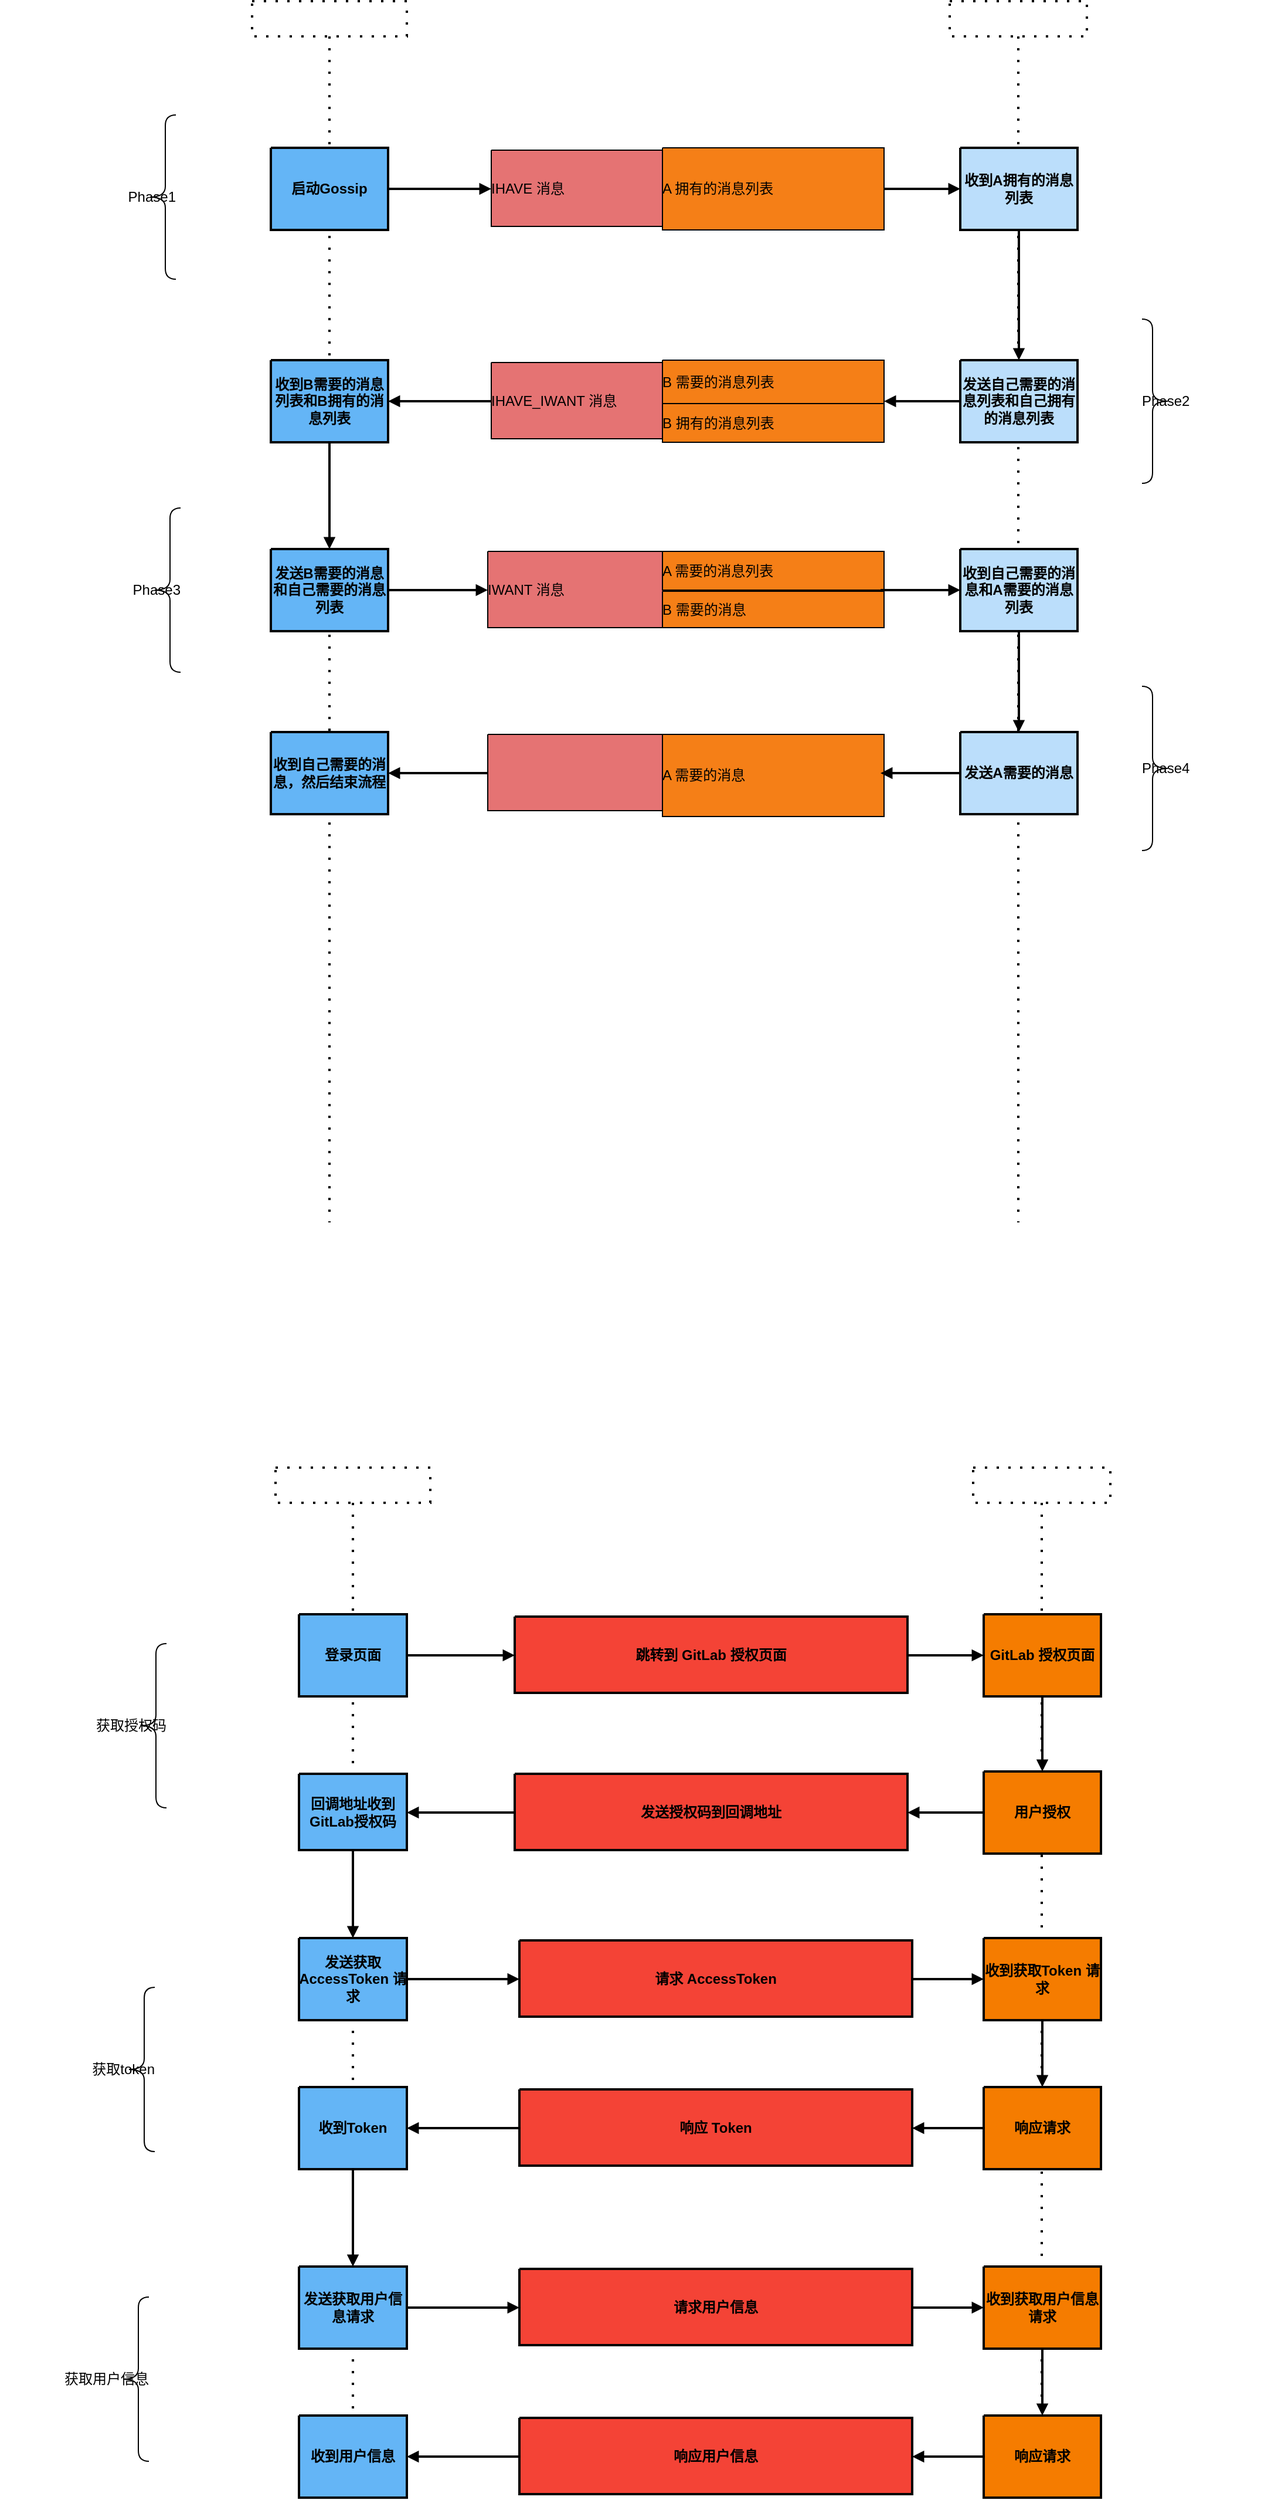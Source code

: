 <mxfile version="24.6.0" type="github">
  <diagram name="Page-1" id="d1ON3gsAl1Px9NA8lXOM">
    <mxGraphModel dx="1434" dy="786" grid="1" gridSize="10" guides="1" tooltips="1" connect="1" arrows="1" fold="1" page="1" pageScale="1" pageWidth="900" pageHeight="1600" math="0" shadow="0">
      <root>
        <mxCell id="0" />
        <mxCell id="1" parent="0" />
        <UserObject label="&lt;div style=&quot;font-size: 1px&quot;&gt;&lt;p style=&quot;text-align:center;margin-left:0;margin-right:0;margin-top:0px;margin-bottom:0px;text-indent:0;vertical-align:middle;direction:ltr;&quot;&gt;&lt;font style=&quot;font-size:12px;font-family:0;color:#000000;direction:ltr;letter-spacing:0px;line-height:120%;opacity:1&quot;&gt;&lt;b&gt;B&lt;/b&gt;&lt;/font&gt;&lt;/p&gt;&lt;/div&gt;" tags="Background" id="_RaIfhDL2YDHvXEjL6Lm-1">
          <mxCell style="verticalAlign=middle;align=center;overflow=width;vsdxID=1;fillColor=none;gradientColor=none;shape=stencil(UzV2Ls5ILEhVNTIoLinKz04tz0wpyVA1dlE1MsrMy0gtyiwBslSNXVWNndPyi1LTi/JL81Ig/IJEkEoQKze/DGRCBUSfqQFIi5FBJYRrpGdhARZwgyjOyczDrdjQwABZLarBqEoNcBsKM4UMpfhdS75aFCcAGYjAg4Q7shx6QAOFIJFk7AoA);dashed=1;dashPattern=1.00 4.00;strokeColor=#000000;strokeWidth=2;spacingTop=-3;spacingBottom=-3;spacingLeft=-3;spacingRight=-3;points=[];labelBackgroundColor=none;rounded=0;html=1;whiteSpace=wrap;" vertex="1" parent="1">
            <mxGeometry x="990" y="259" width="117" height="1041" as="geometry" />
          </mxCell>
        </UserObject>
        <UserObject label="&lt;div style=&quot;font-size: 1px&quot;&gt;&lt;p style=&quot;text-align:center;margin-left:0;margin-right:0;margin-top:0px;margin-bottom:0px;text-indent:0;vertical-align:middle;direction:ltr;&quot;&gt;&lt;font style=&quot;font-size:12px;font-family:0;color:#000000;direction:ltr;letter-spacing:0px;line-height:120%;opacity:1&quot;&gt;&lt;b&gt;A&lt;/b&gt;&lt;/font&gt;&lt;/p&gt;&lt;/div&gt;" tags="Background" id="_RaIfhDL2YDHvXEjL6Lm-2">
          <mxCell style="verticalAlign=middle;align=center;overflow=width;vsdxID=2;fillColor=none;gradientColor=none;shape=stencil(UzV2Ls5ILEhVNTIoLinKz04tz0wpyVA1dlE1MsrMy0gtyiwBslSNXVWNndPyi1LTi/JL81Ig/IJEkEoQKze/DGRCBUSfqQFIi5FBJYRrpGdhARZwgyjOyczDrdjQwABZLarBqEoNcBsKM4UMpfhdS75aFCcAGYjAg4Q7shx6QAOFIJFk7AoA);dashed=1;dashPattern=1.00 4.00;strokeColor=#000000;strokeWidth=2;spacingTop=-3;spacingBottom=-3;spacingLeft=-3;spacingRight=-3;points=[];labelBackgroundColor=none;rounded=0;html=1;whiteSpace=wrap;" vertex="1" parent="1">
            <mxGeometry x="395" y="259" width="132" height="1041" as="geometry" />
          </mxCell>
        </UserObject>
        <UserObject label="&lt;div style=&quot;font-size: 1px&quot;&gt;&lt;p style=&quot;text-align:left;margin-left:0;margin-right:0;margin-top:0px;margin-bottom:0px;text-indent:0;vertical-align:middle;direction:ltr;&quot;&gt;&lt;font style=&quot;font-size:12px;font-family:0;color:#000000;direction:ltr;letter-spacing:0px;line-height:120%;opacity:1&quot;&gt;IHAVE 消息&lt;/font&gt;&lt;/p&gt;&lt;/div&gt;" tags="Background" id="_RaIfhDL2YDHvXEjL6Lm-3">
          <mxCell style="verticalAlign=middle;align=left;overflow=width;vsdxID=3;fillColor=#e57373;gradientColor=none;shape=stencil(nZBRDoQgDERP03+WHsHFe5iISyOCQdT19kIaIxq//Jtp3zTpAFaTaUYNUkwx+F6v1EYD+AUpyRkdKCYFqACrzgf9C352LfuxyWRWg1/yhT/nRE5IsZWuZtCSK8CPeI0e/hF+jV7AJM4PO7KWCyr390bSiNtEtQM=);strokeColor=#000000;spacingTop=-3;spacingBottom=-3;spacingLeft=-3;spacingRight=-3;points=[];labelBackgroundColor=none;rounded=0;html=1;whiteSpace=wrap;" vertex="1" parent="1">
            <mxGeometry x="599" y="386" width="335" height="65" as="geometry" />
          </mxCell>
        </UserObject>
        <UserObject label="&lt;div style=&quot;font-size: 1px&quot;&gt;&lt;p style=&quot;text-align:center;margin-left:0;margin-right:0;margin-top:0px;margin-bottom:0px;text-indent:0;vertical-align:middle;direction:ltr;&quot;&gt;&lt;font style=&quot;font-size:12px;font-family:0;color:#000000;direction:ltr;letter-spacing:0px;line-height:120%;opacity:1&quot;&gt;&lt;b&gt;启动Gossip&lt;/b&gt;&lt;/font&gt;&lt;/p&gt;&lt;/div&gt;" tags="Background" id="_RaIfhDL2YDHvXEjL6Lm-4">
          <mxCell style="verticalAlign=middle;align=center;overflow=width;vsdxID=4;fillColor=#64b5f6;gradientColor=none;shape=stencil(nZBRDoQgDERP03+WHsHFe5iISyOCQdT19kIaIxq//Jtp3zTpAFaTaUYNUkwx+F6v1EYD+AUpyRkdKCYFqACrzgf9C352LfuxyWRWg1/yhT/nRE5IsZWuZtCSK8CPeI0e/hF+jV7AJM4PO7KWCyr390bSiNtEtQM=);strokeColor=#000000;strokeWidth=2;spacingTop=-3;spacingBottom=-3;spacingLeft=-3;spacingRight=-3;points=[];labelBackgroundColor=none;rounded=0;html=1;whiteSpace=wrap;" vertex="1" parent="1">
            <mxGeometry x="411" y="384" width="100" height="70" as="geometry" />
          </mxCell>
        </UserObject>
        <UserObject label="&lt;div style=&quot;font-size: 1px&quot;&gt;&lt;p style=&quot;text-align:center;margin-left:0;margin-right:0;margin-top:0px;margin-bottom:0px;text-indent:0;vertical-align:middle;direction:ltr;&quot;&gt;&lt;font style=&quot;font-size:12px;font-family:0;color:#000000;direction:ltr;letter-spacing:0px;line-height:120%;opacity:1&quot;&gt;&lt;b&gt;收到A拥有的消息列表&lt;/b&gt;&lt;/font&gt;&lt;/p&gt;&lt;/div&gt;" tags="Background" id="_RaIfhDL2YDHvXEjL6Lm-5">
          <mxCell style="verticalAlign=middle;align=center;overflow=width;vsdxID=5;fillColor=#bbdefb;gradientColor=none;shape=stencil(nZBRDoQgDERP03+WHsHFe5iISyOCQdT19kIaIxq//Jtp3zTpAFaTaUYNUkwx+F6v1EYD+AUpyRkdKCYFqACrzgf9C352LfuxyWRWg1/yhT/nRE5IsZWuZtCSK8CPeI0e/hF+jV7AJM4PO7KWCyr390bSiNtEtQM=);strokeColor=#000000;strokeWidth=2;spacingTop=-3;spacingBottom=-3;spacingLeft=-3;spacingRight=-3;points=[];labelBackgroundColor=none;rounded=0;html=1;whiteSpace=wrap;" vertex="1" parent="1">
            <mxGeometry x="999" y="384" width="100" height="70" as="geometry" />
          </mxCell>
        </UserObject>
        <UserObject label="&lt;div style=&quot;font-size: 1px&quot;&gt;&lt;p style=&quot;text-align:center;margin-left:0;margin-right:0;margin-top:0px;margin-bottom:0px;text-indent:0;vertical-align:middle;direction:ltr;&quot;&gt;&lt;font style=&quot;font-size:12px;font-family:0;color:#000000;direction:ltr;letter-spacing:0px;line-height:120%;opacity:1&quot;&gt;&lt;b&gt;发送自己需要的消息列表和自己拥有的消息列表&lt;/b&gt;&lt;/font&gt;&lt;/p&gt;&lt;/div&gt;" tags="Background" id="_RaIfhDL2YDHvXEjL6Lm-6">
          <mxCell style="verticalAlign=middle;align=center;overflow=width;vsdxID=6;fillColor=#bbdefb;gradientColor=none;shape=stencil(nZBRDoQgDERP03+WHsHFe5iISyOCQdT19kIaIxq//Jtp3zTpAFaTaUYNUkwx+F6v1EYD+AUpyRkdKCYFqACrzgf9C352LfuxyWRWg1/yhT/nRE5IsZWuZtCSK8CPeI0e/hF+jV7AJM4PO7KWCyr390bSiNtEtQM=);strokeColor=#000000;strokeWidth=2;spacingTop=-3;spacingBottom=-3;spacingLeft=-3;spacingRight=-3;points=[];labelBackgroundColor=none;rounded=0;html=1;whiteSpace=wrap;" vertex="1" parent="1">
            <mxGeometry x="999" y="565" width="100" height="70" as="geometry" />
          </mxCell>
        </UserObject>
        <UserObject label="&lt;div style=&quot;font-size: 1px&quot;&gt;&lt;p style=&quot;text-align:center;margin-left:0;margin-right:0;margin-top:0px;margin-bottom:0px;text-indent:0;vertical-align:middle;direction:ltr;&quot;&gt;&lt;font style=&quot;font-size:12px;font-family:0;color:#000000;direction:ltr;letter-spacing:0px;line-height:120%;opacity:1&quot;&gt;&lt;b&gt;收到B需要的消息列表和B拥有的消息列表&lt;/b&gt;&lt;/font&gt;&lt;/p&gt;&lt;/div&gt;" tags="Background" id="_RaIfhDL2YDHvXEjL6Lm-7">
          <mxCell style="verticalAlign=middle;align=center;overflow=width;vsdxID=7;fillColor=#64b5f6;gradientColor=none;shape=stencil(nZBRDoQgDERP03+WHsHFe5iISyOCQdT19kIaIxq//Jtp3zTpAFaTaUYNUkwx+F6v1EYD+AUpyRkdKCYFqACrzgf9C352LfuxyWRWg1/yhT/nRE5IsZWuZtCSK8CPeI0e/hF+jV7AJM4PO7KWCyr390bSiNtEtQM=);strokeColor=#000000;strokeWidth=2;spacingTop=-3;spacingBottom=-3;spacingLeft=-3;spacingRight=-3;points=[];labelBackgroundColor=none;rounded=0;html=1;whiteSpace=wrap;" vertex="1" parent="1">
            <mxGeometry x="411" y="565" width="100" height="70" as="geometry" />
          </mxCell>
        </UserObject>
        <UserObject label="&lt;div style=&quot;font-size: 1px&quot;&gt;&lt;p style=&quot;text-align:center;margin-left:0;margin-right:0;margin-top:0px;margin-bottom:0px;text-indent:0;vertical-align:middle;direction:ltr;&quot;&gt;&lt;font style=&quot;font-size:12px;font-family:0;color:#000000;direction:ltr;letter-spacing:0px;line-height:120%;opacity:1&quot;&gt;&lt;b&gt;发送B需要的消息和自己需要的消息列表&lt;/b&gt;&lt;/font&gt;&lt;/p&gt;&lt;/div&gt;" tags="Background" id="_RaIfhDL2YDHvXEjL6Lm-8">
          <mxCell style="verticalAlign=middle;align=center;overflow=width;vsdxID=8;fillColor=#64b5f6;gradientColor=none;shape=stencil(nZBRDoQgDERP03+WHsHFe5iISyOCQdT19kIaIxq//Jtp3zTpAFaTaUYNUkwx+F6v1EYD+AUpyRkdKCYFqACrzgf9C352LfuxyWRWg1/yhT/nRE5IsZWuZtCSK8CPeI0e/hF+jV7AJM4PO7KWCyr390bSiNtEtQM=);strokeColor=#000000;strokeWidth=2;spacingTop=-3;spacingBottom=-3;spacingLeft=-3;spacingRight=-3;points=[];labelBackgroundColor=none;rounded=0;html=1;whiteSpace=wrap;" vertex="1" parent="1">
            <mxGeometry x="411" y="726" width="100" height="70" as="geometry" />
          </mxCell>
        </UserObject>
        <UserObject label="&lt;div style=&quot;font-size: 1px&quot;&gt;&lt;p style=&quot;text-align:left;margin-left:0;margin-right:0;margin-top:0px;margin-bottom:0px;text-indent:0;vertical-align:middle;direction:ltr;&quot;&gt;&lt;font style=&quot;font-size:12px;font-family:0;color:#000000;direction:ltr;letter-spacing:0px;line-height:120%;opacity:1&quot;&gt;IHAVE_IWANT 消息&lt;/font&gt;&lt;/p&gt;&lt;/div&gt;" tags="Background" id="_RaIfhDL2YDHvXEjL6Lm-9">
          <mxCell style="verticalAlign=middle;align=left;overflow=width;vsdxID=9;fillColor=#e57373;gradientColor=none;shape=stencil(nZBRDoQgDERP03+WHsHFe5iISyOCQdT19kIaIxq//Jtp3zTpAFaTaUYNUkwx+F6v1EYD+AUpyRkdKCYFqACrzgf9C352LfuxyWRWg1/yhT/nRE5IsZWuZtCSK8CPeI0e/hF+jV7AJM4PO7KWCyr390bSiNtEtQM=);strokeColor=#000000;spacingTop=-3;spacingBottom=-3;spacingLeft=-3;spacingRight=-3;points=[];labelBackgroundColor=none;rounded=0;html=1;whiteSpace=wrap;" vertex="1" parent="1">
            <mxGeometry x="599" y="567" width="335" height="65" as="geometry" />
          </mxCell>
        </UserObject>
        <UserObject label="&lt;div style=&quot;font-size: 1px&quot;&gt;&lt;p style=&quot;text-align:left;margin-left:0;margin-right:0;margin-top:0px;margin-bottom:0px;text-indent:0;vertical-align:middle;direction:ltr;&quot;&gt;&lt;font style=&quot;font-size:12px;font-family:0;color:#000000;direction:ltr;letter-spacing:0px;line-height:120%;opacity:1&quot;&gt;IWANT 消息&lt;/font&gt;&lt;/p&gt;&lt;/div&gt;" tags="Background" id="_RaIfhDL2YDHvXEjL6Lm-10">
          <mxCell style="verticalAlign=middle;align=left;overflow=width;vsdxID=10;fillColor=#e57373;gradientColor=none;shape=stencil(nZBRDoQgDERP03+WHsHFe5iISyOCQdT19kIaIxq//Jtp3zTpAFaTaUYNUkwx+F6v1EYD+AUpyRkdKCYFqACrzgf9C352LfuxyWRWg1/yhT/nRE5IsZWuZtCSK8CPeI0e/hF+jV7AJM4PO7KWCyr390bSiNtEtQM=);strokeColor=#000000;spacingTop=-3;spacingBottom=-3;spacingLeft=-3;spacingRight=-3;points=[];labelBackgroundColor=none;rounded=0;html=1;whiteSpace=wrap;" vertex="1" parent="1">
            <mxGeometry x="596" y="728" width="335" height="65" as="geometry" />
          </mxCell>
        </UserObject>
        <UserObject label="&lt;div style=&quot;font-size: 1px&quot;&gt;&lt;p style=&quot;text-align:center;margin-left:0;margin-right:0;margin-top:0px;margin-bottom:0px;text-indent:0;vertical-align:middle;direction:ltr;&quot;&gt;&lt;font style=&quot;font-size:12px;font-family:0;color:#000000;direction:ltr;letter-spacing:0px;line-height:120%;opacity:1&quot;&gt;&lt;b&gt;收到自己需要的消息和A需要的消息列表&lt;/b&gt;&lt;/font&gt;&lt;/p&gt;&lt;/div&gt;" tags="Background" id="_RaIfhDL2YDHvXEjL6Lm-11">
          <mxCell style="verticalAlign=middle;align=center;overflow=width;vsdxID=11;fillColor=#bbdefb;gradientColor=none;shape=stencil(nZBRDoQgDERP03+WHsHFe5iISyOCQdT19kIaIxq//Jtp3zTpAFaTaUYNUkwx+F6v1EYD+AUpyRkdKCYFqACrzgf9C352LfuxyWRWg1/yhT/nRE5IsZWuZtCSK8CPeI0e/hF+jV7AJM4PO7KWCyr390bSiNtEtQM=);strokeColor=#000000;strokeWidth=2;spacingTop=-3;spacingBottom=-3;spacingLeft=-3;spacingRight=-3;points=[];labelBackgroundColor=none;rounded=0;html=1;whiteSpace=wrap;" vertex="1" parent="1">
            <mxGeometry x="999" y="726" width="100" height="70" as="geometry" />
          </mxCell>
        </UserObject>
        <UserObject label="&lt;div style=&quot;font-size: 1px&quot;&gt;&lt;p style=&quot;text-align:center;margin-left:0;margin-right:0;margin-top:0px;margin-bottom:0px;text-indent:0;vertical-align:middle;direction:ltr;&quot;&gt;&lt;font style=&quot;font-size:12px;font-family:0;color:#000000;direction:ltr;letter-spacing:0px;line-height:120%;opacity:1&quot;&gt;&lt;b&gt;收到自己需要的消息，然后结束流程&lt;/b&gt;&lt;/font&gt;&lt;/p&gt;&lt;/div&gt;" tags="Background" id="_RaIfhDL2YDHvXEjL6Lm-12">
          <mxCell style="verticalAlign=middle;align=center;overflow=width;vsdxID=12;fillColor=#64b5f6;gradientColor=none;shape=stencil(nZBRDoQgDERP03+WHsHFe5iISyOCQdT19kIaIxq//Jtp3zTpAFaTaUYNUkwx+F6v1EYD+AUpyRkdKCYFqACrzgf9C352LfuxyWRWg1/yhT/nRE5IsZWuZtCSK8CPeI0e/hF+jV7AJM4PO7KWCyr390bSiNtEtQM=);strokeColor=#000000;strokeWidth=2;spacingTop=-3;spacingBottom=-3;spacingLeft=-3;spacingRight=-3;points=[];labelBackgroundColor=none;rounded=0;html=1;whiteSpace=wrap;" vertex="1" parent="1">
            <mxGeometry x="411" y="882" width="100" height="70" as="geometry" />
          </mxCell>
        </UserObject>
        <UserObject label="&lt;div style=&quot;font-size: 1px&quot;&gt;&lt;p style=&quot;text-align:center;margin-left:0;margin-right:0;margin-top:0px;margin-bottom:0px;text-indent:0;vertical-align:middle;direction:ltr;&quot;&gt;&lt;font style=&quot;font-size:12px;font-family:0;color:#000000;direction:ltr;letter-spacing:0px;line-height:120%;opacity:1&quot;&gt;&lt;b&gt;发送A需要的消息&lt;/b&gt;&lt;/font&gt;&lt;/p&gt;&lt;/div&gt;" tags="Background" id="_RaIfhDL2YDHvXEjL6Lm-13">
          <mxCell style="verticalAlign=middle;align=center;overflow=width;vsdxID=13;fillColor=#bbdefb;gradientColor=none;shape=stencil(nZBRDoQgDERP03+WHsHFe5iISyOCQdT19kIaIxq//Jtp3zTpAFaTaUYNUkwx+F6v1EYD+AUpyRkdKCYFqACrzgf9C352LfuxyWRWg1/yhT/nRE5IsZWuZtCSK8CPeI0e/hF+jV7AJM4PO7KWCyr390bSiNtEtQM=);strokeColor=#000000;strokeWidth=2;spacingTop=-3;spacingBottom=-3;spacingLeft=-3;spacingRight=-3;points=[];labelBackgroundColor=none;rounded=0;html=1;whiteSpace=wrap;" vertex="1" parent="1">
            <mxGeometry x="999" y="882" width="100" height="70" as="geometry" />
          </mxCell>
        </UserObject>
        <UserObject label="" tags="Background" id="_RaIfhDL2YDHvXEjL6Lm-14">
          <mxCell style="vsdxID=14;fillColor=#e57373;gradientColor=none;shape=stencil(nZBRDoQgDERP03+WHsHFe5iISyOCQdT19kIaIxq//Jtp3zTpAFaTaUYNUkwx+F6v1EYD+AUpyRkdKCYFqACrzgf9C352LfuxyWRWg1/yhT/nRE5IsZWuZtCSK8CPeI0e/hF+jV7AJM4PO7KWCyr390bSiNtEtQM=);strokeColor=#000000;spacingTop=-3;spacingBottom=-3;spacingLeft=-3;spacingRight=-3;points=[];labelBackgroundColor=none;rounded=0;html=1;whiteSpace=wrap;" vertex="1" parent="1">
            <mxGeometry x="596" y="884" width="335" height="65" as="geometry" />
          </mxCell>
        </UserObject>
        <UserObject label="&lt;div style=&quot;font-size: 1px&quot;&gt;&lt;p style=&quot;text-align:left;margin-left:0;margin-right:0;margin-top:0px;margin-bottom:0px;text-indent:0;vertical-align:middle;direction:ltr;&quot;&gt;&lt;font style=&quot;font-size:12px;font-family:0;color:#000000;direction:ltr;letter-spacing:0px;line-height:120%;opacity:1&quot;&gt;A 拥有的消息列表&lt;/font&gt;&lt;/p&gt;&lt;/div&gt;" tags="Background" id="_RaIfhDL2YDHvXEjL6Lm-15">
          <mxCell style="verticalAlign=middle;align=left;overflow=width;vsdxID=15;fillColor=#f57f17;gradientColor=none;shape=stencil(nZBRDoQgDERP03+WHsHFe5iISyOCQdT19kIaIxq//Jtp3zTpAFaTaUYNUkwx+F6v1EYD+AUpyRkdKCYFqACrzgf9C352LfuxyWRWg1/yhT/nRE5IsZWuZtCSK8CPeI0e/hF+jV7AJM4PO7KWCyr390bSiNtEtQM=);strokeColor=#000000;spacingTop=-3;spacingBottom=-3;spacingLeft=-3;spacingRight=-3;points=[];labelBackgroundColor=none;rounded=0;html=1;whiteSpace=wrap;" vertex="1" parent="1">
            <mxGeometry x="745" y="384" width="189" height="70" as="geometry" />
          </mxCell>
        </UserObject>
        <UserObject label="&lt;div style=&quot;font-size: 1px&quot;&gt;&lt;p style=&quot;text-align:left;margin-left:0;margin-right:0;margin-top:0px;margin-bottom:0px;text-indent:0;vertical-align:middle;direction:ltr;&quot;&gt;&lt;font style=&quot;font-size:12px;font-family:0;color:#000000;direction:ltr;letter-spacing:0px;line-height:120%;opacity:1&quot;&gt;B 拥有的消息列表&lt;/font&gt;&lt;/p&gt;&lt;/div&gt;" tags="Background" id="_RaIfhDL2YDHvXEjL6Lm-16">
          <mxCell style="verticalAlign=middle;align=left;overflow=width;vsdxID=16;fillColor=#f57f17;gradientColor=none;shape=stencil(nZBRDoQgDERP03+WHsHFe5iISyOCQdT19kIaIxq//Jtp3zTpAFaTaUYNUkwx+F6v1EYD+AUpyRkdKCYFqACrzgf9C352LfuxyWRWg1/yhT/nRE5IsZWuZtCSK8CPeI0e/hF+jV7AJM4PO7KWCyr390bSiNtEtQM=);strokeColor=#000000;spacingTop=-3;spacingBottom=-3;spacingLeft=-3;spacingRight=-3;points=[];labelBackgroundColor=none;rounded=0;html=1;whiteSpace=wrap;" vertex="1" parent="1">
            <mxGeometry x="745" y="602" width="189" height="33" as="geometry" />
          </mxCell>
        </UserObject>
        <UserObject label="&lt;div style=&quot;font-size: 1px&quot;&gt;&lt;p style=&quot;text-align:left;margin-left:0;margin-right:0;margin-top:0px;margin-bottom:0px;text-indent:0;vertical-align:middle;direction:ltr;&quot;&gt;&lt;font style=&quot;font-size:12px;font-family:0;color:#000000;direction:ltr;letter-spacing:0px;line-height:120%;opacity:1&quot;&gt;B 需要的消息列表&lt;/font&gt;&lt;/p&gt;&lt;/div&gt;" tags="Background" id="_RaIfhDL2YDHvXEjL6Lm-17">
          <mxCell style="verticalAlign=middle;align=left;overflow=width;vsdxID=17;fillColor=#f57f17;gradientColor=none;shape=stencil(nZBRDoQgDERP03+WHsHFe5iISyOCQdT19kIaIxq//Jtp3zTpAFaTaUYNUkwx+F6v1EYD+AUpyRkdKCYFqACrzgf9C352LfuxyWRWg1/yhT/nRE5IsZWuZtCSK8CPeI0e/hF+jV7AJM4PO7KWCyr390bSiNtEtQM=);strokeColor=#000000;spacingTop=-3;spacingBottom=-3;spacingLeft=-3;spacingRight=-3;points=[];labelBackgroundColor=none;rounded=0;html=1;whiteSpace=wrap;" vertex="1" parent="1">
            <mxGeometry x="745" y="565" width="189" height="37" as="geometry" />
          </mxCell>
        </UserObject>
        <UserObject label="&lt;div style=&quot;font-size: 1px&quot;&gt;&lt;p style=&quot;text-align:left;margin-left:0;margin-right:0;margin-top:0px;margin-bottom:0px;text-indent:0;vertical-align:middle;direction:ltr;&quot;&gt;&lt;font style=&quot;font-size:12px;font-family:0;color:#000000;direction:ltr;letter-spacing:0px;line-height:120%;opacity:1&quot;&gt;B 需要的消息&lt;/font&gt;&lt;/p&gt;&lt;/div&gt;" tags="Background" id="_RaIfhDL2YDHvXEjL6Lm-18">
          <mxCell style="verticalAlign=middle;align=left;overflow=width;vsdxID=18;fillColor=#f57f17;gradientColor=none;shape=stencil(nZBRDoQgDERP03+WHsHFe5iISyOCQdT19kIaIxq//Jtp3zTpAFaTaUYNUkwx+F6v1EYD+AUpyRkdKCYFqACrzgf9C352LfuxyWRWg1/yhT/nRE5IsZWuZtCSK8CPeI0e/hF+jV7AJM4PO7KWCyr390bSiNtEtQM=);strokeColor=#000000;spacingTop=-3;spacingBottom=-3;spacingLeft=-3;spacingRight=-3;points=[];labelBackgroundColor=none;rounded=0;html=1;whiteSpace=wrap;" vertex="1" parent="1">
            <mxGeometry x="745" y="762" width="189" height="31" as="geometry" />
          </mxCell>
        </UserObject>
        <UserObject label="&lt;div style=&quot;font-size: 1px&quot;&gt;&lt;p style=&quot;text-align:left;margin-left:0;margin-right:0;margin-top:0px;margin-bottom:0px;text-indent:0;vertical-align:middle;direction:ltr;&quot;&gt;&lt;font style=&quot;font-size:12px;font-family:0;color:#000000;direction:ltr;letter-spacing:0px;line-height:120%;opacity:1&quot;&gt;A 需要的消息列表&lt;/font&gt;&lt;/p&gt;&lt;/div&gt;" tags="Background" id="_RaIfhDL2YDHvXEjL6Lm-19">
          <mxCell style="verticalAlign=middle;align=left;overflow=width;vsdxID=19;fillColor=#f57f17;gradientColor=none;shape=stencil(nZBRDoQgDERP03+WHsHFe5iISyOCQdT19kIaIxq//Jtp3zTpAFaTaUYNUkwx+F6v1EYD+AUpyRkdKCYFqACrzgf9C352LfuxyWRWg1/yhT/nRE5IsZWuZtCSK8CPeI0e/hF+jV7AJM4PO7KWCyr390bSiNtEtQM=);strokeColor=#000000;spacingTop=-3;spacingBottom=-3;spacingLeft=-3;spacingRight=-3;points=[];labelBackgroundColor=none;rounded=0;html=1;whiteSpace=wrap;" vertex="1" parent="1">
            <mxGeometry x="745" y="728" width="189" height="33" as="geometry" />
          </mxCell>
        </UserObject>
        <UserObject label="&lt;div style=&quot;font-size: 1px&quot;&gt;&lt;p style=&quot;text-align:left;margin-left:0;margin-right:0;margin-top:0px;margin-bottom:0px;text-indent:0;vertical-align:middle;direction:ltr;&quot;&gt;&lt;font style=&quot;font-size:12px;font-family:0;color:#000000;direction:ltr;letter-spacing:0px;line-height:120%;opacity:1&quot;&gt;A 需要的消息&lt;/font&gt;&lt;/p&gt;&lt;/div&gt;" tags="Background" id="_RaIfhDL2YDHvXEjL6Lm-20">
          <mxCell style="verticalAlign=middle;align=left;overflow=width;vsdxID=20;fillColor=#f57f17;gradientColor=none;shape=stencil(nZBRDoQgDERP03+WHsHFe5iISyOCQdT19kIaIxq//Jtp3zTpAFaTaUYNUkwx+F6v1EYD+AUpyRkdKCYFqACrzgf9C352LfuxyWRWg1/yhT/nRE5IsZWuZtCSK8CPeI0e/hF+jV7AJM4PO7KWCyr390bSiNtEtQM=);strokeColor=#000000;spacingTop=-3;spacingBottom=-3;spacingLeft=-3;spacingRight=-3;points=[];labelBackgroundColor=none;rounded=0;html=1;whiteSpace=wrap;" vertex="1" parent="1">
            <mxGeometry x="745" y="884" width="189" height="70" as="geometry" />
          </mxCell>
        </UserObject>
        <UserObject label="&lt;div style=&quot;font-size: 1px&quot;&gt;&lt;p style=&quot;text-align:right;margin-left:0;margin-right:0;margin-top:0px;margin-bottom:0px;text-indent:0;vertical-align:middle;direction:ltr;&quot;&gt;&lt;font style=&quot;font-size:12px;font-family:0;color:#000000;direction:ltr;letter-spacing:0px;line-height:120%;opacity:1&quot;&gt;Phase1&lt;/font&gt;&lt;/p&gt;&lt;/div&gt;" tags="Background" id="_RaIfhDL2YDHvXEjL6Lm-21">
          <mxCell style="verticalAlign=middle;align=right;overflow=width;vsdxID=21;fillColor=none;gradientColor=none;shape=stencil(lVLREoIgEPwaXh3gJPPZ7D+ckZKpxBDL/j6YIyXeeLu927udnT0CzTx0kyScztbom3yr3g4EToRzNQ7SKOsqAi2B5qKNvBq9jD3iqfNMXz30y19YcY9R6nc4/SBGdEbqc+l6T2U4q1mgsphLV56MAz4UJcTX7mqMhDc2whIKUWVoi0S8Ov6Lixwj6bHUiciyUmda2SL4ye+ZJI1wzxV7nPgJ8SyN3rXwbaD9Ag==);strokeColor=#000000;spacingTop=-3;spacingBottom=-3;spacingLeft=-3;spacingRight=-3;points=[];labelBackgroundColor=none;rounded=0;html=1;whiteSpace=wrap;" vertex="1" parent="1">
            <mxGeometry x="230" y="356" width="100" height="140" as="geometry" />
          </mxCell>
        </UserObject>
        <UserObject label="" tags="Background" id="_RaIfhDL2YDHvXEjL6Lm-22">
          <mxCell style="vsdxID=22;fillColor=none;gradientColor=none;shape=stencil(nZBLDoAgDAVP0z3SIyjeg0SURgWD+Lu9EGL8xBW7N828Ji1gOWs5KeBs9s72aqPGa8AKOCejlSMfEqAALFvrVOfsYprEk4xmTKNd44Y99VhscHY8qU7iQOYhFixbvfhXzlZfYgj3hQG+54dReh2KEw==);strokeColor=none;strokeWidth=0;spacingTop=-3;spacingBottom=-3;spacingLeft=-3;spacingRight=-3;points=[];labelBackgroundColor=none;rounded=0;html=1;whiteSpace=wrap;" vertex="1" parent="1">
            <mxGeometry x="230" y="356" width="100" height="140" as="geometry" />
          </mxCell>
        </UserObject>
        <UserObject label="&lt;div style=&quot;font-size: 1px&quot;&gt;&lt;p style=&quot;text-align:left;margin-left:0;margin-right:0;margin-top:0px;margin-bottom:0px;text-indent:0;vertical-align:middle;direction:ltr;&quot;&gt;&lt;font style=&quot;font-size:12px;font-family:0;color:#000000;direction:ltr;letter-spacing:0px;line-height:120%;opacity:1&quot;&gt;Phase2&lt;/font&gt;&lt;/p&gt;&lt;/div&gt;" tags="Background" id="_RaIfhDL2YDHvXEjL6Lm-23">
          <mxCell style="verticalAlign=middle;align=left;overflow=width;vsdxID=23;fillColor=none;gradientColor=none;shape=stencil(lZJBDsIgEEVPw7YBpmi6rvUeTYpCVKiUar29kNEIrGQ3n/kzLz8DgX5R4ywJp4t39iKfevKKwIFwro2STvtQERgI9Cfr5NnZ1Uyo5zE6Y3Wzj7hhwzkaJzh9oWIU9RGt93WcopVht/t4WW6mG8/7XwmN2Kfrrtok5C4ji13Twv9sUaCjSNmiIke5q4jR1sSoS1GAaQ7OIoTid0K8ftorzx2e8KvA8AY=);strokeColor=#000000;spacingTop=-3;spacingBottom=-3;spacingLeft=-3;spacingRight=-3;points=[];labelBackgroundColor=none;rounded=0;html=1;whiteSpace=wrap;" vertex="1" parent="1">
            <mxGeometry x="1154" y="530" width="100" height="140" as="geometry" />
          </mxCell>
        </UserObject>
        <UserObject label="" tags="Background" id="_RaIfhDL2YDHvXEjL6Lm-24">
          <mxCell style="vsdxID=24;fillColor=none;gradientColor=none;shape=stencil(nZBLDoAgDAVP0z3SIyjeg0SURgWD+Lu9EGL8xBW7N828Ji1gOWs5KeBs9s72aqPGa8AKOCejlSMfEqAALFvrVOfsYprEk4xmTKNd44Y99VhscHY8qU7iQOYhFixbvfhXzlZfYgj3hQG+54dReh2KEw==);strokeColor=none;strokeWidth=0;spacingTop=-3;spacingBottom=-3;spacingLeft=-3;spacingRight=-3;points=[];labelBackgroundColor=none;rounded=0;html=1;whiteSpace=wrap;" vertex="1" parent="1">
            <mxGeometry x="1154" y="530" width="100" height="140" as="geometry" />
          </mxCell>
        </UserObject>
        <UserObject label="&lt;div style=&quot;font-size: 1px&quot;&gt;&lt;p style=&quot;text-align:right;margin-left:0;margin-right:0;margin-top:0px;margin-bottom:0px;text-indent:0;vertical-align:middle;direction:ltr;&quot;&gt;&lt;font style=&quot;font-size:12px;font-family:0;color:#000000;direction:ltr;letter-spacing:0px;line-height:120%;opacity:1&quot;&gt;Phase3&lt;/font&gt;&lt;/p&gt;&lt;/div&gt;" tags="Background" id="_RaIfhDL2YDHvXEjL6Lm-25">
          <mxCell style="verticalAlign=middle;align=right;overflow=width;vsdxID=25;fillColor=none;gradientColor=none;shape=stencil(lVLREoIgEPwaXh3gJPPZ7D+ckZKpxBDL/j6YIyXeeLu927udnT0CzTx0kyScztbom3yr3g4EToRzNQ7SKOsqAi2B5qKNvBq9jD3iqfNMXz30y19YcY9R6nc4/SBGdEbqc+l6T2U4q1mgsphLV56MAz4UJcTX7mqMhDc2whIKUWVoi0S8Ov6Lixwj6bHUiciyUmda2SL4ye+ZJI1wzxV7nPgJ8SyN3rXwbaD9Ag==);strokeColor=#000000;spacingTop=-3;spacingBottom=-3;spacingLeft=-3;spacingRight=-3;points=[];labelBackgroundColor=none;rounded=0;html=1;whiteSpace=wrap;" vertex="1" parent="1">
            <mxGeometry x="234" y="691" width="100" height="140" as="geometry" />
          </mxCell>
        </UserObject>
        <UserObject label="" tags="Background" id="_RaIfhDL2YDHvXEjL6Lm-26">
          <mxCell style="vsdxID=26;fillColor=none;gradientColor=none;shape=stencil(nZBLDoAgDAVP0z3SIyjeg0SURgWD+Lu9EGL8xBW7N828Ji1gOWs5KeBs9s72aqPGa8AKOCejlSMfEqAALFvrVOfsYprEk4xmTKNd44Y99VhscHY8qU7iQOYhFixbvfhXzlZfYgj3hQG+54dReh2KEw==);strokeColor=none;strokeWidth=0;spacingTop=-3;spacingBottom=-3;spacingLeft=-3;spacingRight=-3;points=[];labelBackgroundColor=none;rounded=0;html=1;whiteSpace=wrap;" vertex="1" parent="1">
            <mxGeometry x="234" y="691" width="100" height="140" as="geometry" />
          </mxCell>
        </UserObject>
        <UserObject label="&lt;div style=&quot;font-size: 1px&quot;&gt;&lt;p style=&quot;text-align:left;margin-left:0;margin-right:0;margin-top:0px;margin-bottom:0px;text-indent:0;vertical-align:middle;direction:ltr;&quot;&gt;&lt;font style=&quot;font-size:12px;font-family:0;color:#000000;direction:ltr;letter-spacing:0px;line-height:120%;opacity:1&quot;&gt;Phase4&lt;/font&gt;&lt;/p&gt;&lt;/div&gt;" tags="Background" id="_RaIfhDL2YDHvXEjL6Lm-27">
          <mxCell style="verticalAlign=middle;align=left;overflow=width;vsdxID=27;fillColor=none;gradientColor=none;shape=stencil(lZJBDsIgEEVPw7YBpmi6rvUeTYpCVKiUar29kNEIrGQ3n/kzLz8DgX5R4ywJp4t39iKfevKKwIFwro2STvtQERgI9Cfr5NnZ1Uyo5zE6Y3Wzj7hhwzkaJzh9oWIU9RGt93WcopVht/t4WW6mG8/7XwmN2Kfrrtok5C4ji13Twv9sUaCjSNmiIke5q4jR1sSoS1GAaQ7OIoTid0K8ftorzx2e8KvA8AY=);strokeColor=#000000;spacingTop=-3;spacingBottom=-3;spacingLeft=-3;spacingRight=-3;points=[];labelBackgroundColor=none;rounded=0;html=1;whiteSpace=wrap;" vertex="1" parent="1">
            <mxGeometry x="1154" y="843" width="100" height="140" as="geometry" />
          </mxCell>
        </UserObject>
        <UserObject label="" tags="Background" id="_RaIfhDL2YDHvXEjL6Lm-28">
          <mxCell style="vsdxID=28;fillColor=none;gradientColor=none;shape=stencil(nZBLDoAgDAVP0z3SIyjeg0SURgWD+Lu9EGL8xBW7N828Ji1gOWs5KeBs9s72aqPGa8AKOCejlSMfEqAALFvrVOfsYprEk4xmTKNd44Y99VhscHY8qU7iQOYhFixbvfhXzlZfYgj3hQG+54dReh2KEw==);strokeColor=none;strokeWidth=0;spacingTop=-3;spacingBottom=-3;spacingLeft=-3;spacingRight=-3;points=[];labelBackgroundColor=none;rounded=0;html=1;whiteSpace=wrap;" vertex="1" parent="1">
            <mxGeometry x="1154" y="843" width="100" height="140" as="geometry" />
          </mxCell>
        </UserObject>
        <UserObject label="&lt;div style=&quot;font-size: 1px&quot;&gt;&lt;p style=&quot;text-align:center;margin-left:0;margin-right:0;margin-top:0px;margin-bottom:0px;text-indent:0;vertical-align:middle;direction:ltr;&quot;&gt;&lt;font style=&quot;font-size:12px;font-family:0;color:#000000;direction:ltr;letter-spacing:0px;line-height:120%;opacity:1&quot;&gt;&lt;b&gt;GitLab&lt;/b&gt;&lt;/font&gt;&lt;/p&gt;&lt;/div&gt;" tags="Background" id="_RaIfhDL2YDHvXEjL6Lm-29">
          <mxCell style="verticalAlign=middle;align=center;overflow=width;vsdxID=29;fillColor=none;gradientColor=none;shape=stencil(UzV2Ls5ILEhVNTIoLinKz04tz0wpyVA1dlE1MsrMy0gtyiwBslSNXVWNndPyi1LTi/JL81Ig/IJEkEoQKze/DGRCBUSfqQFIi5FBJYRrrGdiBBZwgyjOyczDrdjQwABZLarBqEoNcBsKM4UMpfhdS75aFCcAGYjAg4Q7shx6QAOFIJFk7AoA);dashed=1;dashPattern=1.00 4.00;strokeColor=#000000;strokeWidth=2;spacingTop=-3;spacingBottom=-3;spacingLeft=-3;spacingRight=-3;points=[];labelBackgroundColor=none;rounded=0;html=1;whiteSpace=wrap;" vertex="1" parent="1">
            <mxGeometry x="1010" y="1509" width="117" height="877" as="geometry" />
          </mxCell>
        </UserObject>
        <UserObject label="&lt;div style=&quot;font-size: 1px&quot;&gt;&lt;p style=&quot;text-align:center;margin-left:0;margin-right:0;margin-top:0px;margin-bottom:0px;text-indent:0;vertical-align:middle;direction:ltr;&quot;&gt;&lt;font style=&quot;font-size:12px;font-family:0;color:#000000;direction:ltr;letter-spacing:0px;line-height:120%;opacity:1&quot;&gt;&lt;b&gt;第三方服务&lt;/b&gt;&lt;/font&gt;&lt;/p&gt;&lt;/div&gt;" tags="Background" id="_RaIfhDL2YDHvXEjL6Lm-30">
          <mxCell style="verticalAlign=middle;align=center;overflow=width;vsdxID=30;fillColor=none;gradientColor=none;shape=stencil(UzV2Ls5ILEhVNTIoLinKz04tz0wpyVA1dlE1MsrMy0gtyiwBslSNXVWNndPyi1LTi/JL81Ig/IJEkEoQKze/DGRCBUSfqQFIi5FBJYRrrGdiBBZwgyjOyczDrdjQwABZLarBqEoNcBsKM4UMpfhdS75aFCcAGYjAg4Q7shx6QAOFIJFk7AoA);dashed=1;dashPattern=1.00 4.00;strokeColor=#000000;strokeWidth=2;spacingTop=-3;spacingBottom=-3;spacingLeft=-3;spacingRight=-3;points=[];labelBackgroundColor=none;rounded=0;html=1;whiteSpace=wrap;" vertex="1" parent="1">
            <mxGeometry x="415" y="1509" width="132" height="877" as="geometry" />
          </mxCell>
        </UserObject>
        <UserObject label="&lt;div style=&quot;font-size: 1px&quot;&gt;&lt;p style=&quot;text-align:center;margin-left:0;margin-right:0;margin-top:0px;margin-bottom:0px;text-indent:0;vertical-align:middle;direction:ltr;&quot;&gt;&lt;font style=&quot;font-size:12px;font-family:0;color:#000000;direction:ltr;letter-spacing:0px;line-height:120%;opacity:1&quot;&gt;&lt;b&gt;跳转到 GitLab 授权页面&lt;/b&gt;&lt;/font&gt;&lt;/p&gt;&lt;/div&gt;" tags="Background" id="_RaIfhDL2YDHvXEjL6Lm-31">
          <mxCell style="verticalAlign=middle;align=center;overflow=width;vsdxID=31;fillColor=#f44336;gradientColor=none;shape=stencil(nZBRDoQgDERP03+WHsHFe5iISyOCQdT19kIaIxq//Jtp3zTpAFaTaUYNUkwx+F6v1EYD+AUpyRkdKCYFqACrzgf9C352LfuxyWRWg1/yhT/nRE5IsZWuZtCSK8CPeI0e/hF+jV7AJM4PO7KWCyr390bSiNtEtQM=);strokeColor=#000000;strokeWidth=2;spacingTop=-3;spacingBottom=-3;spacingLeft=-3;spacingRight=-3;points=[];labelBackgroundColor=none;rounded=0;html=1;whiteSpace=wrap;" vertex="1" parent="1">
            <mxGeometry x="619" y="1636" width="335" height="65" as="geometry" />
          </mxCell>
        </UserObject>
        <UserObject label="&lt;div style=&quot;font-size: 1px&quot;&gt;&lt;p style=&quot;text-align:center;margin-left:0;margin-right:0;margin-top:0px;margin-bottom:0px;text-indent:0;vertical-align:middle;direction:ltr;&quot;&gt;&lt;font style=&quot;font-size:12px;font-family:0;color:#000000;direction:ltr;letter-spacing:0px;line-height:120%;opacity:1&quot;&gt;&lt;b&gt;登录页面&lt;/b&gt;&lt;/font&gt;&lt;/p&gt;&lt;/div&gt;" tags="Background" id="_RaIfhDL2YDHvXEjL6Lm-32">
          <mxCell style="verticalAlign=middle;align=center;overflow=width;vsdxID=32;fillColor=#64b5f6;gradientColor=none;shape=stencil(nZBRDoQgDERP03+WHsHFe5iISyOCQdT19kIaIxq//Jtp3zTpAFaTaUYNUkwx+F6v1EYD+AUpyRkdKCYFqACrzgf9C352LfuxyWRWg1/yhT/nRE5IsZWuZtCSK8CPeI0e/hF+jV7AJM4PO7KWCyr390bSiNtEtQM=);strokeColor=#000000;strokeWidth=2;spacingTop=-3;spacingBottom=-3;spacingLeft=-3;spacingRight=-3;points=[];labelBackgroundColor=none;rounded=0;html=1;whiteSpace=wrap;" vertex="1" parent="1">
            <mxGeometry x="435" y="1634" width="92" height="70" as="geometry" />
          </mxCell>
        </UserObject>
        <UserObject label="&lt;div style=&quot;font-size: 1px&quot;&gt;&lt;p style=&quot;text-align:center;margin-left:0;margin-right:0;margin-top:0px;margin-bottom:0px;text-indent:0;vertical-align:middle;direction:ltr;&quot;&gt;&lt;font style=&quot;font-size:12px;font-family:0;color:#000000;direction:ltr;letter-spacing:0px;line-height:120%;opacity:1&quot;&gt;&lt;b&gt;GitLab 授权页面&lt;/b&gt;&lt;/font&gt;&lt;/p&gt;&lt;/div&gt;" tags="Background" id="_RaIfhDL2YDHvXEjL6Lm-33">
          <mxCell style="verticalAlign=middle;align=center;overflow=width;vsdxID=33;fillColor=#f57c00;gradientColor=none;shape=stencil(nZBRDoQgDERP03+WHsHFe5iISyOCQdT19kIaIxq//Jtp3zTpAFaTaUYNUkwx+F6v1EYD+AUpyRkdKCYFqACrzgf9C352LfuxyWRWg1/yhT/nRE5IsZWuZtCSK8CPeI0e/hF+jV7AJM4PO7KWCyr390bSiNtEtQM=);strokeColor=#000000;strokeWidth=2;spacingTop=-3;spacingBottom=-3;spacingLeft=-3;spacingRight=-3;points=[];labelBackgroundColor=none;rounded=0;html=1;whiteSpace=wrap;" vertex="1" parent="1">
            <mxGeometry x="1019" y="1634" width="100" height="70" as="geometry" />
          </mxCell>
        </UserObject>
        <UserObject label="&lt;div style=&quot;font-size: 1px&quot;&gt;&lt;p style=&quot;text-align:center;margin-left:0;margin-right:0;margin-top:0px;margin-bottom:0px;text-indent:0;vertical-align:middle;direction:ltr;&quot;&gt;&lt;font style=&quot;font-size:12px;font-family:0;color:#000000;direction:ltr;letter-spacing:0px;line-height:120%;opacity:1&quot;&gt;&lt;b&gt;回调地址收到GitLab授权码&lt;/b&gt;&lt;/font&gt;&lt;/p&gt;&lt;/div&gt;" tags="Background" id="_RaIfhDL2YDHvXEjL6Lm-34">
          <mxCell style="verticalAlign=middle;align=center;overflow=width;vsdxID=34;fillColor=#64b5f6;gradientColor=none;shape=stencil(nZBRDoQgDERP03+WHsHFe5iISyOCQdT19kIaIxq//Jtp3zTpAFaTaUYNUkwx+F6v1EYD+AUpyRkdKCYFqACrzgf9C352LfuxyWRWg1/yhT/nRE5IsZWuZtCSK8CPeI0e/hF+jV7AJM4PO7KWCyr390bSiNtEtQM=);strokeColor=#000000;strokeWidth=2;spacingTop=-3;spacingBottom=-3;spacingLeft=-3;spacingRight=-3;points=[];labelBackgroundColor=none;rounded=0;html=1;whiteSpace=wrap;" vertex="1" parent="1">
            <mxGeometry x="435" y="1770" width="92" height="65" as="geometry" />
          </mxCell>
        </UserObject>
        <UserObject label="&lt;div style=&quot;font-size: 1px&quot;&gt;&lt;p style=&quot;text-align:center;margin-left:0;margin-right:0;margin-top:0px;margin-bottom:0px;text-indent:0;vertical-align:middle;direction:ltr;&quot;&gt;&lt;font style=&quot;font-size:12px;font-family:0;color:#000000;direction:ltr;letter-spacing:0px;line-height:120%;opacity:1&quot;&gt;&lt;b&gt;用户授权&lt;/b&gt;&lt;/font&gt;&lt;/p&gt;&lt;/div&gt;" tags="Background" id="_RaIfhDL2YDHvXEjL6Lm-35">
          <mxCell style="verticalAlign=middle;align=center;overflow=width;vsdxID=35;fillColor=#f57c00;gradientColor=none;shape=stencil(nZBRDoQgDERP03+WHsHFe5iISyOCQdT19kIaIxq//Jtp3zTpAFaTaUYNUkwx+F6v1EYD+AUpyRkdKCYFqACrzgf9C352LfuxyWRWg1/yhT/nRE5IsZWuZtCSK8CPeI0e/hF+jV7AJM4PO7KWCyr390bSiNtEtQM=);strokeColor=#000000;strokeWidth=2;spacingTop=-3;spacingBottom=-3;spacingLeft=-3;spacingRight=-3;points=[];labelBackgroundColor=none;rounded=0;html=1;whiteSpace=wrap;" vertex="1" parent="1">
            <mxGeometry x="1019" y="1768" width="100" height="70" as="geometry" />
          </mxCell>
        </UserObject>
        <UserObject label="&lt;div style=&quot;font-size: 1px&quot;&gt;&lt;p style=&quot;text-align:center;margin-left:0;margin-right:0;margin-top:0px;margin-bottom:0px;text-indent:0;vertical-align:middle;direction:ltr;&quot;&gt;&lt;font style=&quot;font-size:12px;font-family:0;color:#000000;direction:ltr;letter-spacing:0px;line-height:120%;opacity:1&quot;&gt;&lt;b&gt;发送授权码到回调地址&lt;/b&gt;&lt;/font&gt;&lt;/p&gt;&lt;/div&gt;" tags="Background" id="_RaIfhDL2YDHvXEjL6Lm-36">
          <mxCell style="verticalAlign=middle;align=center;overflow=width;vsdxID=36;fillColor=#f44336;gradientColor=none;shape=stencil(nZBRDoQgDERP03+WHsHFe5iISyOCQdT19kIaIxq//Jtp3zTpAFaTaUYNUkwx+F6v1EYD+AUpyRkdKCYFqACrzgf9C352LfuxyWRWg1/yhT/nRE5IsZWuZtCSK8CPeI0e/hF+jV7AJM4PO7KWCyr390bSiNtEtQM=);strokeColor=#000000;strokeWidth=2;spacingTop=-3;spacingBottom=-3;spacingLeft=-3;spacingRight=-3;points=[];labelBackgroundColor=none;rounded=0;html=1;whiteSpace=wrap;" vertex="1" parent="1">
            <mxGeometry x="619" y="1770" width="335" height="65" as="geometry" />
          </mxCell>
        </UserObject>
        <UserObject label="&lt;div style=&quot;font-size: 1px&quot;&gt;&lt;p style=&quot;text-align:center;margin-left:0;margin-right:0;margin-top:0px;margin-bottom:0px;text-indent:0;vertical-align:middle;direction:ltr;&quot;&gt;&lt;font style=&quot;font-size:12px;font-family:0;color:#000000;direction:ltr;letter-spacing:0px;line-height:120%;opacity:1&quot;&gt;&lt;b&gt;发送获取 AccessToken 请求&lt;/b&gt;&lt;/font&gt;&lt;/p&gt;&lt;/div&gt;" tags="Background" id="_RaIfhDL2YDHvXEjL6Lm-37">
          <mxCell style="verticalAlign=middle;align=center;overflow=width;vsdxID=37;fillColor=#64b5f6;gradientColor=none;shape=stencil(nZBRDoQgDERP03+WHsHFe5iISyOCQdT19kIaIxq//Jtp3zTpAFaTaUYNUkwx+F6v1EYD+AUpyRkdKCYFqACrzgf9C352LfuxyWRWg1/yhT/nRE5IsZWuZtCSK8CPeI0e/hF+jV7AJM4PO7KWCyr390bSiNtEtQM=);strokeColor=#000000;strokeWidth=2;spacingTop=-3;spacingBottom=-3;spacingLeft=-3;spacingRight=-3;points=[];labelBackgroundColor=none;rounded=0;html=1;whiteSpace=wrap;" vertex="1" parent="1">
            <mxGeometry x="435" y="1910" width="92" height="70" as="geometry" />
          </mxCell>
        </UserObject>
        <UserObject label="&lt;div style=&quot;font-size: 1px&quot;&gt;&lt;p style=&quot;text-align:center;margin-left:0;margin-right:0;margin-top:0px;margin-bottom:0px;text-indent:0;vertical-align:middle;direction:ltr;&quot;&gt;&lt;font style=&quot;font-size:12px;font-family:0;color:#000000;direction:ltr;letter-spacing:0px;line-height:120%;opacity:1&quot;&gt;&lt;b&gt;请求 AccessToken&lt;/b&gt;&lt;/font&gt;&lt;/p&gt;&lt;/div&gt;" tags="Background" id="_RaIfhDL2YDHvXEjL6Lm-38">
          <mxCell style="verticalAlign=middle;align=center;overflow=width;vsdxID=38;fillColor=#f44336;gradientColor=none;shape=stencil(nZBRDoQgDERP03+WHsHFe5iISyOCQdT19kIaIxq//Jtp3zTpAFaTaUYNUkwx+F6v1EYD+AUpyRkdKCYFqACrzgf9C352LfuxyWRWg1/yhT/nRE5IsZWuZtCSK8CPeI0e/hF+jV7AJM4PO7KWCyr390bSiNtEtQM=);strokeColor=#000000;strokeWidth=2;spacingTop=-3;spacingBottom=-3;spacingLeft=-3;spacingRight=-3;points=[];labelBackgroundColor=none;rounded=0;html=1;whiteSpace=wrap;" vertex="1" parent="1">
            <mxGeometry x="623" y="1912" width="335" height="65" as="geometry" />
          </mxCell>
        </UserObject>
        <UserObject label="&lt;div style=&quot;font-size: 1px&quot;&gt;&lt;p style=&quot;text-align:center;margin-left:0;margin-right:0;margin-top:0px;margin-bottom:0px;text-indent:0;vertical-align:middle;direction:ltr;&quot;&gt;&lt;font style=&quot;font-size:12px;font-family:0;color:#000000;direction:ltr;letter-spacing:0px;line-height:120%;opacity:1&quot;&gt;&lt;b&gt;收到获取Token 请求&lt;/b&gt;&lt;/font&gt;&lt;/p&gt;&lt;/div&gt;" tags="Background" id="_RaIfhDL2YDHvXEjL6Lm-39">
          <mxCell style="verticalAlign=middle;align=center;overflow=width;vsdxID=39;fillColor=#f57c00;gradientColor=none;shape=stencil(nZBRDoQgDERP03+WHsHFe5iISyOCQdT19kIaIxq//Jtp3zTpAFaTaUYNUkwx+F6v1EYD+AUpyRkdKCYFqACrzgf9C352LfuxyWRWg1/yhT/nRE5IsZWuZtCSK8CPeI0e/hF+jV7AJM4PO7KWCyr390bSiNtEtQM=);strokeColor=#000000;strokeWidth=2;spacingTop=-3;spacingBottom=-3;spacingLeft=-3;spacingRight=-3;points=[];labelBackgroundColor=none;rounded=0;html=1;whiteSpace=wrap;" vertex="1" parent="1">
            <mxGeometry x="1019" y="1910" width="100" height="70" as="geometry" />
          </mxCell>
        </UserObject>
        <UserObject label="&lt;div style=&quot;font-size: 1px&quot;&gt;&lt;p style=&quot;text-align:center;margin-left:0;margin-right:0;margin-top:0px;margin-bottom:0px;text-indent:0;vertical-align:middle;direction:ltr;&quot;&gt;&lt;font style=&quot;font-size:12px;font-family:0;color:#000000;direction:ltr;letter-spacing:0px;line-height:120%;opacity:1&quot;&gt;&lt;b&gt;响应请求&lt;/b&gt;&lt;/font&gt;&lt;/p&gt;&lt;/div&gt;" tags="Background" id="_RaIfhDL2YDHvXEjL6Lm-40">
          <mxCell style="verticalAlign=middle;align=center;overflow=width;vsdxID=40;fillColor=#f57c00;gradientColor=none;shape=stencil(nZBRDoQgDERP03+WHsHFe5iISyOCQdT19kIaIxq//Jtp3zTpAFaTaUYNUkwx+F6v1EYD+AUpyRkdKCYFqACrzgf9C352LfuxyWRWg1/yhT/nRE5IsZWuZtCSK8CPeI0e/hF+jV7AJM4PO7KWCyr390bSiNtEtQM=);strokeColor=#000000;strokeWidth=2;spacingTop=-3;spacingBottom=-3;spacingLeft=-3;spacingRight=-3;points=[];labelBackgroundColor=none;rounded=0;html=1;whiteSpace=wrap;" vertex="1" parent="1">
            <mxGeometry x="1019" y="2037" width="100" height="70" as="geometry" />
          </mxCell>
        </UserObject>
        <UserObject label="&lt;div style=&quot;font-size: 1px&quot;&gt;&lt;p style=&quot;text-align:center;margin-left:0;margin-right:0;margin-top:0px;margin-bottom:0px;text-indent:0;vertical-align:middle;direction:ltr;&quot;&gt;&lt;font style=&quot;font-size:12px;font-family:0;color:#000000;direction:ltr;letter-spacing:0px;line-height:120%;opacity:1&quot;&gt;&lt;b&gt;响应 Token&lt;/b&gt;&lt;/font&gt;&lt;/p&gt;&lt;/div&gt;" tags="Background" id="_RaIfhDL2YDHvXEjL6Lm-41">
          <mxCell style="verticalAlign=middle;align=center;overflow=width;vsdxID=41;fillColor=#f44336;gradientColor=none;shape=stencil(nZBRDoQgDERP03+WHsHFe5iISyOCQdT19kIaIxq//Jtp3zTpAFaTaUYNUkwx+F6v1EYD+AUpyRkdKCYFqACrzgf9C352LfuxyWRWg1/yhT/nRE5IsZWuZtCSK8CPeI0e/hF+jV7AJM4PO7KWCyr390bSiNtEtQM=);strokeColor=#000000;strokeWidth=2;spacingTop=-3;spacingBottom=-3;spacingLeft=-3;spacingRight=-3;points=[];labelBackgroundColor=none;rounded=0;html=1;whiteSpace=wrap;" vertex="1" parent="1">
            <mxGeometry x="623" y="2039" width="335" height="65" as="geometry" />
          </mxCell>
        </UserObject>
        <UserObject label="&lt;div style=&quot;font-size: 1px&quot;&gt;&lt;p style=&quot;text-align:center;margin-left:0;margin-right:0;margin-top:0px;margin-bottom:0px;text-indent:0;vertical-align:middle;direction:ltr;&quot;&gt;&lt;font style=&quot;font-size:12px;font-family:0;color:#000000;direction:ltr;letter-spacing:0px;line-height:120%;opacity:1&quot;&gt;&lt;b&gt;收到Token&lt;/b&gt;&lt;/font&gt;&lt;/p&gt;&lt;/div&gt;" tags="Background" id="_RaIfhDL2YDHvXEjL6Lm-42">
          <mxCell style="verticalAlign=middle;align=center;overflow=width;vsdxID=42;fillColor=#64b5f6;gradientColor=none;shape=stencil(nZBRDoQgDERP03+WHsHFe5iISyOCQdT19kIaIxq//Jtp3zTpAFaTaUYNUkwx+F6v1EYD+AUpyRkdKCYFqACrzgf9C352LfuxyWRWg1/yhT/nRE5IsZWuZtCSK8CPeI0e/hF+jV7AJM4PO7KWCyr390bSiNtEtQM=);strokeColor=#000000;strokeWidth=2;spacingTop=-3;spacingBottom=-3;spacingLeft=-3;spacingRight=-3;points=[];labelBackgroundColor=none;rounded=0;html=1;whiteSpace=wrap;" vertex="1" parent="1">
            <mxGeometry x="435" y="2037" width="92" height="70" as="geometry" />
          </mxCell>
        </UserObject>
        <UserObject label="&lt;div style=&quot;font-size: 1px&quot;&gt;&lt;p style=&quot;text-align:right;margin-left:0;margin-right:0;margin-top:0px;margin-bottom:0px;text-indent:0;vertical-align:middle;direction:ltr;&quot;&gt;&lt;font style=&quot;font-size:12px;font-family:0;color:#000000;direction:ltr;letter-spacing:0px;line-height:120%;opacity:1&quot;&gt;获取授权码&lt;/font&gt;&lt;/p&gt;&lt;/div&gt;" tags="Background" id="_RaIfhDL2YDHvXEjL6Lm-43">
          <mxCell style="verticalAlign=middle;align=right;overflow=width;vsdxID=43;fillColor=none;gradientColor=none;shape=stencil(lVLREoIgEPwaXh3gJPPZ7D+ckZKpxBDL/j6YIyXeeLu927udnT0CzTx0kyScztbom3yr3g4EToRzNQ7SKOsqAi2B5qKNvBq9jD3iqfNMXz30y19YcY9R6nc4/SBGdEbqc+l6T2U4q1mgsphLV56MAz4UJcTX7mqMhDc2whIKUWVoi0S8Ov6Lixwj6bHUiciyUmda2SL4ye+ZJI1wzxV7nPgJ8SyN3rXwbaD9Ag==);strokeColor=#000000;spacingTop=-3;spacingBottom=-3;spacingLeft=-3;spacingRight=-3;points=[];labelBackgroundColor=none;rounded=0;html=1;whiteSpace=wrap;" vertex="1" parent="1">
            <mxGeometry x="222" y="1659" width="100" height="140" as="geometry" />
          </mxCell>
        </UserObject>
        <UserObject label="" tags="Background" id="_RaIfhDL2YDHvXEjL6Lm-44">
          <mxCell style="vsdxID=44;fillColor=none;gradientColor=none;shape=stencil(nZBLDoAgDAVP0z3SIyjeg0SURgWD+Lu9EGL8xBW7N828Ji1gOWs5KeBs9s72aqPGa8AKOCejlSMfEqAALFvrVOfsYprEk4xmTKNd44Y99VhscHY8qU7iQOYhFixbvfhXzlZfYgj3hQG+54dReh2KEw==);strokeColor=none;strokeWidth=0;spacingTop=-3;spacingBottom=-3;spacingLeft=-3;spacingRight=-3;points=[];labelBackgroundColor=none;rounded=0;html=1;whiteSpace=wrap;" vertex="1" parent="1">
            <mxGeometry x="222" y="1659" width="100" height="140" as="geometry" />
          </mxCell>
        </UserObject>
        <UserObject label="&lt;div style=&quot;font-size: 1px&quot;&gt;&lt;p style=&quot;text-align:right;margin-left:0;margin-right:0;margin-top:0px;margin-bottom:0px;text-indent:0;vertical-align:middle;direction:ltr;&quot;&gt;&lt;font style=&quot;font-size:12px;font-family:0;color:#000000;direction:ltr;letter-spacing:0px;line-height:120%;opacity:1&quot;&gt;获取token&lt;/font&gt;&lt;/p&gt;&lt;/div&gt;" tags="Background" id="_RaIfhDL2YDHvXEjL6Lm-45">
          <mxCell style="verticalAlign=middle;align=right;overflow=width;vsdxID=45;fillColor=none;gradientColor=none;shape=stencil(lVLREoIgEPwaXh3gJPPZ7D+ckZKpxBDL/j6YIyXeeLu927udnT0CzTx0kyScztbom3yr3g4EToRzNQ7SKOsqAi2B5qKNvBq9jD3iqfNMXz30y19YcY9R6nc4/SBGdEbqc+l6T2U4q1mgsphLV56MAz4UJcTX7mqMhDc2whIKUWVoi0S8Ov6Lixwj6bHUiciyUmda2SL4ye+ZJI1wzxV7nPgJ8SyN3rXwbaD9Ag==);strokeColor=#000000;spacingTop=-3;spacingBottom=-3;spacingLeft=-3;spacingRight=-3;points=[];labelBackgroundColor=none;rounded=0;html=1;whiteSpace=wrap;" vertex="1" parent="1">
            <mxGeometry x="212" y="1952" width="100" height="140" as="geometry" />
          </mxCell>
        </UserObject>
        <UserObject label="" tags="Background" id="_RaIfhDL2YDHvXEjL6Lm-46">
          <mxCell style="vsdxID=46;fillColor=none;gradientColor=none;shape=stencil(nZBLDoAgDAVP0z3SIyjeg0SURgWD+Lu9EGL8xBW7N828Ji1gOWs5KeBs9s72aqPGa8AKOCejlSMfEqAALFvrVOfsYprEk4xmTKNd44Y99VhscHY8qU7iQOYhFixbvfhXzlZfYgj3hQG+54dReh2KEw==);strokeColor=none;strokeWidth=0;spacingTop=-3;spacingBottom=-3;spacingLeft=-3;spacingRight=-3;points=[];labelBackgroundColor=none;rounded=0;html=1;whiteSpace=wrap;" vertex="1" parent="1">
            <mxGeometry x="212" y="1952" width="100" height="140" as="geometry" />
          </mxCell>
        </UserObject>
        <UserObject label="&lt;div style=&quot;font-size: 1px&quot;&gt;&lt;p style=&quot;text-align:center;margin-left:0;margin-right:0;margin-top:0px;margin-bottom:0px;text-indent:0;vertical-align:middle;direction:ltr;&quot;&gt;&lt;font style=&quot;font-size:12px;font-family:0;color:#000000;direction:ltr;letter-spacing:0px;line-height:120%;opacity:1&quot;&gt;&lt;b&gt;发送获取用户信息请求&lt;/b&gt;&lt;/font&gt;&lt;/p&gt;&lt;/div&gt;" tags="Background" id="_RaIfhDL2YDHvXEjL6Lm-47">
          <mxCell style="verticalAlign=middle;align=center;overflow=width;vsdxID=47;fillColor=#64b5f6;gradientColor=none;shape=stencil(nZBRDoQgDERP03+WHsHFe5iISyOCQdT19kIaIxq//Jtp3zTpAFaTaUYNUkwx+F6v1EYD+AUpyRkdKCYFqACrzgf9C352LfuxyWRWg1/yhT/nRE5IsZWuZtCSK8CPeI0e/hF+jV7AJM4PO7KWCyr390bSiNtEtQM=);strokeColor=#000000;strokeWidth=2;spacingTop=-3;spacingBottom=-3;spacingLeft=-3;spacingRight=-3;points=[];labelBackgroundColor=none;rounded=0;html=1;whiteSpace=wrap;" vertex="1" parent="1">
            <mxGeometry x="435" y="2190" width="92" height="70" as="geometry" />
          </mxCell>
        </UserObject>
        <UserObject label="&lt;div style=&quot;font-size: 1px&quot;&gt;&lt;p style=&quot;text-align:center;margin-left:0;margin-right:0;margin-top:0px;margin-bottom:0px;text-indent:0;vertical-align:middle;direction:ltr;&quot;&gt;&lt;font style=&quot;font-size:12px;font-family:0;color:#000000;direction:ltr;letter-spacing:0px;line-height:120%;opacity:1&quot;&gt;&lt;b&gt;请求用户信息&lt;/b&gt;&lt;/font&gt;&lt;/p&gt;&lt;/div&gt;" tags="Background" id="_RaIfhDL2YDHvXEjL6Lm-48">
          <mxCell style="verticalAlign=middle;align=center;overflow=width;vsdxID=48;fillColor=#f44336;gradientColor=none;shape=stencil(nZBRDoQgDERP03+WHsHFe5iISyOCQdT19kIaIxq//Jtp3zTpAFaTaUYNUkwx+F6v1EYD+AUpyRkdKCYFqACrzgf9C352LfuxyWRWg1/yhT/nRE5IsZWuZtCSK8CPeI0e/hF+jV7AJM4PO7KWCyr390bSiNtEtQM=);strokeColor=#000000;strokeWidth=2;spacingTop=-3;spacingBottom=-3;spacingLeft=-3;spacingRight=-3;points=[];labelBackgroundColor=none;rounded=0;html=1;whiteSpace=wrap;" vertex="1" parent="1">
            <mxGeometry x="623" y="2192" width="335" height="65" as="geometry" />
          </mxCell>
        </UserObject>
        <UserObject label="&lt;div style=&quot;font-size: 1px&quot;&gt;&lt;p style=&quot;text-align:center;margin-left:0;margin-right:0;margin-top:0px;margin-bottom:0px;text-indent:0;vertical-align:middle;direction:ltr;&quot;&gt;&lt;font style=&quot;font-size:12px;font-family:0;color:#000000;direction:ltr;letter-spacing:0px;line-height:120%;opacity:1&quot;&gt;&lt;b&gt;收到获取用户信息请求&lt;/b&gt;&lt;/font&gt;&lt;/p&gt;&lt;/div&gt;" tags="Background" id="_RaIfhDL2YDHvXEjL6Lm-49">
          <mxCell style="verticalAlign=middle;align=center;overflow=width;vsdxID=49;fillColor=#f57c00;gradientColor=none;shape=stencil(nZBRDoQgDERP03+WHsHFe5iISyOCQdT19kIaIxq//Jtp3zTpAFaTaUYNUkwx+F6v1EYD+AUpyRkdKCYFqACrzgf9C352LfuxyWRWg1/yhT/nRE5IsZWuZtCSK8CPeI0e/hF+jV7AJM4PO7KWCyr390bSiNtEtQM=);strokeColor=#000000;strokeWidth=2;spacingTop=-3;spacingBottom=-3;spacingLeft=-3;spacingRight=-3;points=[];labelBackgroundColor=none;rounded=0;html=1;whiteSpace=wrap;" vertex="1" parent="1">
            <mxGeometry x="1019" y="2190" width="100" height="70" as="geometry" />
          </mxCell>
        </UserObject>
        <UserObject label="&lt;div style=&quot;font-size: 1px&quot;&gt;&lt;p style=&quot;text-align:center;margin-left:0;margin-right:0;margin-top:0px;margin-bottom:0px;text-indent:0;vertical-align:middle;direction:ltr;&quot;&gt;&lt;font style=&quot;font-size:12px;font-family:0;color:#000000;direction:ltr;letter-spacing:0px;line-height:120%;opacity:1&quot;&gt;&lt;b&gt;响应请求&lt;/b&gt;&lt;/font&gt;&lt;/p&gt;&lt;/div&gt;" tags="Background" id="_RaIfhDL2YDHvXEjL6Lm-50">
          <mxCell style="verticalAlign=middle;align=center;overflow=width;vsdxID=50;fillColor=#f57c00;gradientColor=none;shape=stencil(nZBRDoQgDERP03+WHsHFe5iISyOCQdT19kIaIxq//Jtp3zTpAFaTaUYNUkwx+F6v1EYD+AUpyRkdKCYFqACrzgf9C352LfuxyWRWg1/yhT/nRE5IsZWuZtCSK8CPeI0e/hF+jV7AJM4PO7KWCyr390bSiNtEtQM=);strokeColor=#000000;strokeWidth=2;spacingTop=-3;spacingBottom=-3;spacingLeft=-3;spacingRight=-3;points=[];labelBackgroundColor=none;rounded=0;html=1;whiteSpace=wrap;" vertex="1" parent="1">
            <mxGeometry x="1019" y="2317" width="100" height="70" as="geometry" />
          </mxCell>
        </UserObject>
        <UserObject label="&lt;div style=&quot;font-size: 1px&quot;&gt;&lt;p style=&quot;text-align:center;margin-left:0;margin-right:0;margin-top:0px;margin-bottom:0px;text-indent:0;vertical-align:middle;direction:ltr;&quot;&gt;&lt;font style=&quot;font-size:12px;font-family:0;color:#000000;direction:ltr;letter-spacing:0px;line-height:120%;opacity:1&quot;&gt;&lt;b&gt;响应用户信息&lt;/b&gt;&lt;/font&gt;&lt;/p&gt;&lt;/div&gt;" tags="Background" id="_RaIfhDL2YDHvXEjL6Lm-51">
          <mxCell style="verticalAlign=middle;align=center;overflow=width;vsdxID=51;fillColor=#f44336;gradientColor=none;shape=stencil(nZBRDoQgDERP03+WHsHFe5iISyOCQdT19kIaIxq//Jtp3zTpAFaTaUYNUkwx+F6v1EYD+AUpyRkdKCYFqACrzgf9C352LfuxyWRWg1/yhT/nRE5IsZWuZtCSK8CPeI0e/hF+jV7AJM4PO7KWCyr390bSiNtEtQM=);strokeColor=#000000;strokeWidth=2;spacingTop=-3;spacingBottom=-3;spacingLeft=-3;spacingRight=-3;points=[];labelBackgroundColor=none;rounded=0;html=1;whiteSpace=wrap;" vertex="1" parent="1">
            <mxGeometry x="623" y="2319" width="335" height="65" as="geometry" />
          </mxCell>
        </UserObject>
        <UserObject label="&lt;div style=&quot;font-size: 1px&quot;&gt;&lt;p style=&quot;text-align:center;margin-left:0;margin-right:0;margin-top:0px;margin-bottom:0px;text-indent:0;vertical-align:middle;direction:ltr;&quot;&gt;&lt;font style=&quot;font-size:12px;font-family:0;color:#000000;direction:ltr;letter-spacing:0px;line-height:120%;opacity:1&quot;&gt;&lt;b&gt;收到用户信息&lt;/b&gt;&lt;/font&gt;&lt;/p&gt;&lt;/div&gt;" tags="Background" id="_RaIfhDL2YDHvXEjL6Lm-52">
          <mxCell style="verticalAlign=middle;align=center;overflow=width;vsdxID=52;fillColor=#64b5f6;gradientColor=none;shape=stencil(nZBRDoQgDERP03+WHsHFe5iISyOCQdT19kIaIxq//Jtp3zTpAFaTaUYNUkwx+F6v1EYD+AUpyRkdKCYFqACrzgf9C352LfuxyWRWg1/yhT/nRE5IsZWuZtCSK8CPeI0e/hF+jV7AJM4PO7KWCyr390bSiNtEtQM=);strokeColor=#000000;strokeWidth=2;spacingTop=-3;spacingBottom=-3;spacingLeft=-3;spacingRight=-3;points=[];labelBackgroundColor=none;rounded=0;html=1;whiteSpace=wrap;" vertex="1" parent="1">
            <mxGeometry x="435" y="2317" width="92" height="70" as="geometry" />
          </mxCell>
        </UserObject>
        <UserObject label="&lt;div style=&quot;font-size: 1px&quot;&gt;&lt;p style=&quot;text-align:right;margin-left:0;margin-right:0;margin-top:0px;margin-bottom:0px;text-indent:0;vertical-align:middle;direction:ltr;&quot;&gt;&lt;font style=&quot;font-size:12px;font-family:0;color:#000000;direction:ltr;letter-spacing:0px;line-height:120%;opacity:1&quot;&gt;获取用户信息&lt;/font&gt;&lt;/p&gt;&lt;/div&gt;" tags="Background" id="_RaIfhDL2YDHvXEjL6Lm-53">
          <mxCell style="verticalAlign=middle;align=right;overflow=width;vsdxID=53;fillColor=none;gradientColor=none;shape=stencil(lVJBEoIwDHxNr52SUIQz4j+YoUpHpVhA8ffSCUqtXnpLtpvt7iQMy6Gte8VADKM1Z/XQzdgy3DMA3bXK6nGpGFYMy6Ox6mTN1DXU97Vjuupq7k5hprlECDcD4kk9dQei3qa6cdSE3grgebayE58uZvhlrFDGU/Q1L7rzvvcHCEmRy12cCRm4yIHL9NuFjMwVSv4JJmOTFfHJPtt5+9jWFQCr5FJsm6Yj8d/Cq1gguiisXg==);strokeColor=#000000;spacingTop=-3;spacingBottom=-3;spacingLeft=-3;spacingRight=-3;points=[];labelBackgroundColor=none;rounded=0;html=1;whiteSpace=wrap;" vertex="1" parent="1">
            <mxGeometry x="181" y="2216" width="126" height="140" as="geometry" />
          </mxCell>
        </UserObject>
        <UserObject label="" tags="Background" id="_RaIfhDL2YDHvXEjL6Lm-54">
          <mxCell style="vsdxID=54;fillColor=none;gradientColor=none;shape=stencil(nZBLDoAgDAVP0z3SIyjeg0SURgWD+Lu9EGL8xBW7N828Ji1gOWs5KeBs9s72aqPGa8AKOCejlSMfEqAALFvrVOfsYprEk4xmTKNd44Y99VhscHY8qU7iQOYhFixbvfhXzlZfYgj3hQG+54dReh2KEw==);strokeColor=none;strokeWidth=0;spacingTop=-3;spacingBottom=-3;spacingLeft=-3;spacingRight=-3;points=[];labelBackgroundColor=none;rounded=0;html=1;whiteSpace=wrap;" vertex="1" parent="1">
            <mxGeometry x="181" y="2216" width="126" height="140" as="geometry" />
          </mxCell>
        </UserObject>
        <UserObject label="" tags="Background" id="_RaIfhDL2YDHvXEjL6Lm-55">
          <mxCell style="vsdxID=55;edgeStyle=none;startArrow=none;endArrow=block;startSize=5;endSize=5;strokeWidth=2;spacingTop=0;spacingBottom=0;spacingLeft=0;spacingRight=0;verticalAlign=middle;html=1;labelBackgroundColor=#ffffff;rounded=0;exitX=1;exitY=0.5;exitDx=0;exitDy=0;exitPerimeter=0;entryX=0;entryY=0.508;entryDx=0;entryDy=0;entryPerimeter=0;" edge="1" parent="1" source="_RaIfhDL2YDHvXEjL6Lm-32" target="_RaIfhDL2YDHvXEjL6Lm-31">
            <mxGeometry relative="1" as="geometry">
              <mxPoint x="-46" y="102" as="offset" />
              <Array as="points">
                <mxPoint x="572.74" y="1669" />
                <mxPoint x="572.74" y="1669" />
              </Array>
            </mxGeometry>
          </mxCell>
        </UserObject>
        <UserObject label="" tags="Background" id="_RaIfhDL2YDHvXEjL6Lm-56">
          <mxCell style="vsdxID=56;edgeStyle=none;startArrow=none;endArrow=block;startSize=5;endSize=5;strokeWidth=2;spacingTop=0;spacingBottom=0;spacingLeft=0;spacingRight=0;verticalAlign=middle;html=1;labelBackgroundColor=#ffffff;rounded=0;exitX=0;exitY=0.5;exitDx=0;exitDy=0;exitPerimeter=0;entryX=1;entryY=0.508;entryDx=0;entryDy=0;entryPerimeter=0;" edge="1" parent="1" source="_RaIfhDL2YDHvXEjL6Lm-40" target="_RaIfhDL2YDHvXEjL6Lm-41">
            <mxGeometry relative="1" as="geometry">
              <mxPoint x="31" y="102" as="offset" />
              <Array as="points">
                <mxPoint x="988.46" y="2072" />
                <mxPoint x="988.46" y="2072" />
              </Array>
            </mxGeometry>
          </mxCell>
        </UserObject>
        <UserObject label="" tags="Background" id="_RaIfhDL2YDHvXEjL6Lm-57">
          <mxCell style="vsdxID=57;edgeStyle=none;startArrow=none;endArrow=block;startSize=5;endSize=5;strokeWidth=2;spacingTop=0;spacingBottom=0;spacingLeft=0;spacingRight=0;verticalAlign=middle;html=1;labelBackgroundColor=#ffffff;rounded=0;exitX=1;exitY=0.508;exitDx=0;exitDy=0;exitPerimeter=0;entryX=0;entryY=0.5;entryDx=0;entryDy=0;entryPerimeter=0;" edge="1" parent="1" source="_RaIfhDL2YDHvXEjL6Lm-3" target="_RaIfhDL2YDHvXEjL6Lm-5">
            <mxGeometry relative="1" as="geometry">
              <mxPoint x="-33" y="102" as="offset" />
              <Array as="points">
                <mxPoint x="966.54" y="419" />
                <mxPoint x="966.54" y="419" />
              </Array>
            </mxGeometry>
          </mxCell>
        </UserObject>
        <UserObject label="" tags="Background" id="_RaIfhDL2YDHvXEjL6Lm-58">
          <mxCell style="vsdxID=58;edgeStyle=none;startArrow=none;endArrow=block;startSize=5;endSize=5;strokeWidth=2;spacingTop=0;spacingBottom=0;spacingLeft=0;spacingRight=0;verticalAlign=middle;html=1;labelBackgroundColor=#ffffff;rounded=0;exitX=0.5;exitY=1;exitDx=0;exitDy=0;exitPerimeter=0;entryX=0.5;entryY=0;entryDx=0;entryDy=0;entryPerimeter=0;" edge="1" parent="1" source="_RaIfhDL2YDHvXEjL6Lm-49" target="_RaIfhDL2YDHvXEjL6Lm-50">
            <mxGeometry relative="1" as="geometry">
              <mxPoint y="129" as="offset" />
              <Array as="points">
                <mxPoint x="1069" y="2288.5" />
                <mxPoint x="1069" y="2288.5" />
              </Array>
            </mxGeometry>
          </mxCell>
        </UserObject>
        <UserObject label="" tags="Background" id="_RaIfhDL2YDHvXEjL6Lm-59">
          <mxCell style="vsdxID=59;edgeStyle=none;startArrow=none;endArrow=block;startSize=5;endSize=5;strokeWidth=2;spacingTop=0;spacingBottom=0;spacingLeft=0;spacingRight=0;verticalAlign=middle;html=1;labelBackgroundColor=#ffffff;rounded=0;exitX=0.5;exitY=1;exitDx=0;exitDy=0;exitPerimeter=0;entryX=0.5;entryY=0;entryDx=0;entryDy=0;entryPerimeter=0;" edge="1" parent="1" source="_RaIfhDL2YDHvXEjL6Lm-34" target="_RaIfhDL2YDHvXEjL6Lm-37">
            <mxGeometry relative="1" as="geometry">
              <mxPoint y="139" as="offset" />
              <Array as="points">
                <mxPoint x="481" y="1872.25" />
                <mxPoint x="481" y="1872.25" />
              </Array>
            </mxGeometry>
          </mxCell>
        </UserObject>
        <UserObject label="" tags="Background" id="_RaIfhDL2YDHvXEjL6Lm-60">
          <mxCell style="vsdxID=60;edgeStyle=none;startArrow=none;endArrow=block;startSize=5;endSize=5;strokeWidth=2;spacingTop=0;spacingBottom=0;spacingLeft=0;spacingRight=0;verticalAlign=middle;html=1;labelBackgroundColor=#ffffff;rounded=0;exitX=1;exitY=0.5;exitDx=0;exitDy=0;exitPerimeter=0;entryX=0;entryY=0.508;entryDx=0;entryDy=0;entryPerimeter=0;" edge="1" parent="1" source="_RaIfhDL2YDHvXEjL6Lm-4" target="_RaIfhDL2YDHvXEjL6Lm-3">
            <mxGeometry relative="1" as="geometry">
              <mxPoint x="-44" y="102" as="offset" />
              <Array as="points">
                <mxPoint x="554.87" y="419" />
                <mxPoint x="554.87" y="419" />
              </Array>
            </mxGeometry>
          </mxCell>
        </UserObject>
        <UserObject label="" tags="Background" id="_RaIfhDL2YDHvXEjL6Lm-61">
          <mxCell style="vsdxID=61;edgeStyle=none;startArrow=none;endArrow=block;startSize=5;endSize=5;strokeWidth=2;spacingTop=0;spacingBottom=0;spacingLeft=0;spacingRight=0;verticalAlign=middle;html=1;labelBackgroundColor=#ffffff;rounded=0;exitX=1;exitY=0.508;exitDx=0;exitDy=0;exitPerimeter=0;entryX=0;entryY=0.5;entryDx=0;entryDy=0;entryPerimeter=0;" edge="1" parent="1" source="_RaIfhDL2YDHvXEjL6Lm-48" target="_RaIfhDL2YDHvXEjL6Lm-49">
            <mxGeometry relative="1" as="geometry">
              <mxPoint x="-31" y="102" as="offset" />
              <Array as="points">
                <mxPoint x="988.54" y="2225" />
                <mxPoint x="988.54" y="2225" />
              </Array>
            </mxGeometry>
          </mxCell>
        </UserObject>
        <UserObject label="" tags="Background" id="_RaIfhDL2YDHvXEjL6Lm-62">
          <mxCell style="vsdxID=62;edgeStyle=none;startArrow=none;endArrow=block;startSize=5;endSize=5;strokeWidth=2;spacingTop=0;spacingBottom=0;spacingLeft=0;spacingRight=0;verticalAlign=middle;html=1;labelBackgroundColor=#ffffff;rounded=0;exitX=0.5;exitY=1;exitDx=0;exitDy=0;exitPerimeter=0;entryX=0.5;entryY=0;entryDx=0;entryDy=0;entryPerimeter=0;" edge="1" parent="1" source="_RaIfhDL2YDHvXEjL6Lm-5" target="_RaIfhDL2YDHvXEjL6Lm-6">
            <mxGeometry relative="1" as="geometry">
              <mxPoint y="156" as="offset" />
              <Array as="points">
                <mxPoint x="1049" y="509.5" />
                <mxPoint x="1049" y="509.5" />
              </Array>
            </mxGeometry>
          </mxCell>
        </UserObject>
        <UserObject label="" tags="Background" id="_RaIfhDL2YDHvXEjL6Lm-63">
          <mxCell style="vsdxID=63;edgeStyle=none;startArrow=none;endArrow=block;startSize=5;endSize=5;strokeWidth=2;spacingTop=0;spacingBottom=0;spacingLeft=0;spacingRight=0;verticalAlign=middle;html=1;labelBackgroundColor=#ffffff;rounded=0;exitX=0.5;exitY=1;exitDx=0;exitDy=0;exitPerimeter=0;entryX=0.5;entryY=0;entryDx=0;entryDy=0;entryPerimeter=0;" edge="1" parent="1" source="_RaIfhDL2YDHvXEjL6Lm-39" target="_RaIfhDL2YDHvXEjL6Lm-40">
            <mxGeometry relative="1" as="geometry">
              <mxPoint y="129" as="offset" />
              <Array as="points">
                <mxPoint x="1069" y="2008.5" />
                <mxPoint x="1069" y="2008.5" />
              </Array>
            </mxGeometry>
          </mxCell>
        </UserObject>
        <UserObject label="" tags="Background" id="_RaIfhDL2YDHvXEjL6Lm-64">
          <mxCell style="vsdxID=64;edgeStyle=none;startArrow=none;endArrow=block;startSize=5;endSize=5;strokeWidth=2;spacingTop=0;spacingBottom=0;spacingLeft=0;spacingRight=0;verticalAlign=middle;html=1;labelBackgroundColor=#ffffff;rounded=0;exitX=0;exitY=0.508;exitDx=0;exitDy=0;exitPerimeter=0;entryX=1;entryY=0.508;entryDx=0;entryDy=0;entryPerimeter=0;" edge="1" parent="1" source="_RaIfhDL2YDHvXEjL6Lm-36" target="_RaIfhDL2YDHvXEjL6Lm-34">
            <mxGeometry relative="1" as="geometry">
              <mxPoint x="46" y="102" as="offset" />
              <Array as="points">
                <mxPoint x="573.26" y="1803" />
                <mxPoint x="573.26" y="1803" />
              </Array>
            </mxGeometry>
          </mxCell>
        </UserObject>
        <UserObject label="" tags="Background" id="_RaIfhDL2YDHvXEjL6Lm-65">
          <mxCell style="vsdxID=65;edgeStyle=none;startArrow=none;endArrow=block;startSize=5;endSize=5;strokeWidth=2;spacingTop=0;spacingBottom=0;spacingLeft=0;spacingRight=0;verticalAlign=middle;html=1;labelBackgroundColor=#ffffff;rounded=0;exitX=0.5;exitY=1;exitDx=0;exitDy=0;exitPerimeter=0;entryX=0.5;entryY=0;entryDx=0;entryDy=0;entryPerimeter=0;" edge="1" parent="1" source="_RaIfhDL2YDHvXEjL6Lm-11" target="_RaIfhDL2YDHvXEjL6Lm-13">
            <mxGeometry relative="1" as="geometry">
              <mxPoint y="144" as="offset" />
              <Array as="points">
                <mxPoint x="1049" y="839" />
                <mxPoint x="1049" y="839" />
              </Array>
            </mxGeometry>
          </mxCell>
        </UserObject>
        <UserObject label="" tags="Background" id="_RaIfhDL2YDHvXEjL6Lm-66">
          <mxCell style="vsdxID=66;edgeStyle=none;startArrow=none;endArrow=block;startSize=5;endSize=5;strokeWidth=2;spacingTop=0;spacingBottom=0;spacingLeft=0;spacingRight=0;verticalAlign=middle;html=1;labelBackgroundColor=#ffffff;rounded=0;exitX=1;exitY=0.508;exitDx=0;exitDy=0;exitPerimeter=0;entryX=0;entryY=0.5;entryDx=0;entryDy=0;entryPerimeter=0;" edge="1" parent="1" source="_RaIfhDL2YDHvXEjL6Lm-31" target="_RaIfhDL2YDHvXEjL6Lm-33">
            <mxGeometry relative="1" as="geometry">
              <mxPoint x="-33" y="102" as="offset" />
              <Array as="points">
                <mxPoint x="986.54" y="1669" />
                <mxPoint x="986.54" y="1669" />
              </Array>
            </mxGeometry>
          </mxCell>
        </UserObject>
        <UserObject label="" tags="Background" id="_RaIfhDL2YDHvXEjL6Lm-67">
          <mxCell style="vsdxID=67;edgeStyle=none;startArrow=none;endArrow=block;startSize=5;endSize=5;strokeWidth=2;spacingTop=0;spacingBottom=0;spacingLeft=0;spacingRight=0;verticalAlign=middle;html=1;labelBackgroundColor=#ffffff;rounded=0;exitX=1;exitY=0.508;exitDx=0;exitDy=0;exitPerimeter=0;entryX=0;entryY=0.5;entryDx=0;entryDy=0;entryPerimeter=0;" edge="1" parent="1" source="_RaIfhDL2YDHvXEjL6Lm-10" target="_RaIfhDL2YDHvXEjL6Lm-11">
            <mxGeometry relative="1" as="geometry">
              <mxPoint x="-34" y="102" as="offset" />
              <Array as="points">
                <mxPoint x="965.04" y="761" />
                <mxPoint x="965.04" y="761" />
              </Array>
            </mxGeometry>
          </mxCell>
        </UserObject>
        <UserObject label="" tags="Background" id="_RaIfhDL2YDHvXEjL6Lm-68">
          <mxCell style="vsdxID=68;edgeStyle=none;startArrow=none;endArrow=block;startSize=5;endSize=5;strokeWidth=2;spacingTop=0;spacingBottom=0;spacingLeft=0;spacingRight=0;verticalAlign=middle;html=1;labelBackgroundColor=#ffffff;rounded=0;exitX=0;exitY=0.508;exitDx=0;exitDy=0;exitPerimeter=0;entryX=1;entryY=0.5;entryDx=0;entryDy=0;entryPerimeter=0;" edge="1" parent="1" source="_RaIfhDL2YDHvXEjL6Lm-14" target="_RaIfhDL2YDHvXEjL6Lm-12">
            <mxGeometry relative="1" as="geometry">
              <mxPoint x="42" y="102" as="offset" />
              <Array as="points">
                <mxPoint x="553.63" y="917" />
                <mxPoint x="553.63" y="917" />
              </Array>
            </mxGeometry>
          </mxCell>
        </UserObject>
        <UserObject label="" tags="Background" id="_RaIfhDL2YDHvXEjL6Lm-69">
          <mxCell style="vsdxID=69;edgeStyle=none;startArrow=none;endArrow=block;startSize=5;endSize=5;strokeWidth=2;spacingTop=0;spacingBottom=0;spacingLeft=0;spacingRight=0;verticalAlign=middle;html=1;labelBackgroundColor=#ffffff;rounded=0;exitX=1;exitY=0.5;exitDx=0;exitDy=0;exitPerimeter=0;entryX=0;entryY=0.508;entryDx=0;entryDy=0;entryPerimeter=0;" edge="1" parent="1" source="_RaIfhDL2YDHvXEjL6Lm-47" target="_RaIfhDL2YDHvXEjL6Lm-48">
            <mxGeometry relative="1" as="geometry">
              <mxPoint x="-48" y="102" as="offset" />
              <Array as="points">
                <mxPoint x="574.74" y="2225" />
                <mxPoint x="574.74" y="2225" />
              </Array>
            </mxGeometry>
          </mxCell>
        </UserObject>
        <UserObject label="" tags="Background" id="_RaIfhDL2YDHvXEjL6Lm-70">
          <mxCell style="vsdxID=70;edgeStyle=none;startArrow=none;endArrow=block;startSize=5;endSize=5;strokeWidth=2;spacingTop=0;spacingBottom=0;spacingLeft=0;spacingRight=0;verticalAlign=middle;html=1;labelBackgroundColor=#ffffff;rounded=0;exitX=0;exitY=0.5;exitDx=0;exitDy=0;exitPerimeter=0;entryX=1;entryY=0.508;entryDx=0;entryDy=0;entryPerimeter=0;" edge="1" parent="1" source="_RaIfhDL2YDHvXEjL6Lm-50" target="_RaIfhDL2YDHvXEjL6Lm-51">
            <mxGeometry relative="1" as="geometry">
              <mxPoint x="31" y="102" as="offset" />
              <Array as="points">
                <mxPoint x="988.46" y="2352" />
                <mxPoint x="988.46" y="2352" />
              </Array>
            </mxGeometry>
          </mxCell>
        </UserObject>
        <UserObject label="" tags="Background" id="_RaIfhDL2YDHvXEjL6Lm-71">
          <mxCell style="vsdxID=71;edgeStyle=none;startArrow=none;endArrow=block;startSize=5;endSize=5;strokeWidth=2;spacingTop=0;spacingBottom=0;spacingLeft=0;spacingRight=0;verticalAlign=middle;html=1;labelBackgroundColor=#ffffff;rounded=0;exitX=0;exitY=0.5;exitDx=0;exitDy=0;exitPerimeter=0;entryX=1;entryY=0.508;entryDx=0;entryDy=0;entryPerimeter=0;" edge="1" parent="1" source="_RaIfhDL2YDHvXEjL6Lm-13" target="_RaIfhDL2YDHvXEjL6Lm-14">
            <mxGeometry relative="1" as="geometry">
              <mxPoint x="34" y="102" as="offset" />
              <Array as="points">
                <mxPoint x="964.96" y="917" />
                <mxPoint x="964.96" y="917" />
              </Array>
            </mxGeometry>
          </mxCell>
        </UserObject>
        <UserObject label="" tags="Background" id="_RaIfhDL2YDHvXEjL6Lm-72">
          <mxCell style="vsdxID=72;edgeStyle=none;startArrow=none;endArrow=block;startSize=5;endSize=5;strokeWidth=2;spacingTop=0;spacingBottom=0;spacingLeft=0;spacingRight=0;verticalAlign=middle;html=1;labelBackgroundColor=#ffffff;rounded=0;exitX=1;exitY=0.5;exitDx=0;exitDy=0;exitPerimeter=0;entryX=0;entryY=0.508;entryDx=0;entryDy=0;entryPerimeter=0;" edge="1" parent="1" source="_RaIfhDL2YDHvXEjL6Lm-37" target="_RaIfhDL2YDHvXEjL6Lm-38">
            <mxGeometry relative="1" as="geometry">
              <mxPoint x="-48" y="102" as="offset" />
              <Array as="points">
                <mxPoint x="574.74" y="1945" />
                <mxPoint x="574.74" y="1945" />
              </Array>
            </mxGeometry>
          </mxCell>
        </UserObject>
        <UserObject label="" tags="Background" id="_RaIfhDL2YDHvXEjL6Lm-73">
          <mxCell style="vsdxID=73;edgeStyle=none;startArrow=none;endArrow=block;startSize=5;endSize=5;strokeWidth=2;spacingTop=0;spacingBottom=0;spacingLeft=0;spacingRight=0;verticalAlign=middle;html=1;labelBackgroundColor=#ffffff;rounded=0;exitX=0;exitY=0.508;exitDx=0;exitDy=0;exitPerimeter=0;entryX=1;entryY=0.5;entryDx=0;entryDy=0;entryPerimeter=0;" edge="1" parent="1" source="_RaIfhDL2YDHvXEjL6Lm-41" target="_RaIfhDL2YDHvXEjL6Lm-42">
            <mxGeometry relative="1" as="geometry">
              <mxPoint x="48" y="102" as="offset" />
              <Array as="points">
                <mxPoint x="575.26" y="2072" />
                <mxPoint x="575.26" y="2072" />
              </Array>
            </mxGeometry>
          </mxCell>
        </UserObject>
        <UserObject label="" tags="Background" id="_RaIfhDL2YDHvXEjL6Lm-74">
          <mxCell style="vsdxID=74;edgeStyle=none;startArrow=none;endArrow=block;startSize=5;endSize=5;strokeWidth=2;spacingTop=0;spacingBottom=0;spacingLeft=0;spacingRight=0;verticalAlign=middle;html=1;labelBackgroundColor=#ffffff;rounded=0;exitX=1;exitY=0.5;exitDx=0;exitDy=0;exitPerimeter=0;entryX=0;entryY=0.508;entryDx=0;entryDy=0;entryPerimeter=0;" edge="1" parent="1" source="_RaIfhDL2YDHvXEjL6Lm-8" target="_RaIfhDL2YDHvXEjL6Lm-10">
            <mxGeometry relative="1" as="geometry">
              <mxPoint x="-42" y="102" as="offset" />
              <Array as="points">
                <mxPoint x="553.37" y="761" />
                <mxPoint x="553.37" y="761" />
              </Array>
            </mxGeometry>
          </mxCell>
        </UserObject>
        <UserObject label="" tags="Background" id="_RaIfhDL2YDHvXEjL6Lm-75">
          <mxCell style="vsdxID=75;edgeStyle=none;startArrow=none;endArrow=block;startSize=5;endSize=5;strokeWidth=2;spacingTop=0;spacingBottom=0;spacingLeft=0;spacingRight=0;verticalAlign=middle;html=1;labelBackgroundColor=#ffffff;rounded=0;exitX=0.5;exitY=1;exitDx=0;exitDy=0;exitPerimeter=0;entryX=0.5;entryY=0;entryDx=0;entryDy=0;entryPerimeter=0;" edge="1" parent="1" source="_RaIfhDL2YDHvXEjL6Lm-42" target="_RaIfhDL2YDHvXEjL6Lm-47">
            <mxGeometry relative="1" as="geometry">
              <mxPoint y="142" as="offset" />
              <Array as="points">
                <mxPoint x="481" y="2148.5" />
                <mxPoint x="481" y="2148.5" />
              </Array>
            </mxGeometry>
          </mxCell>
        </UserObject>
        <UserObject label="" tags="Background" id="_RaIfhDL2YDHvXEjL6Lm-76">
          <mxCell style="vsdxID=76;edgeStyle=none;startArrow=none;endArrow=block;startSize=5;endSize=5;strokeWidth=2;spacingTop=0;spacingBottom=0;spacingLeft=0;spacingRight=0;verticalAlign=middle;html=1;labelBackgroundColor=#ffffff;rounded=0;exitX=0;exitY=0.508;exitDx=0;exitDy=0;exitPerimeter=0;entryX=1;entryY=0.5;entryDx=0;entryDy=0;entryPerimeter=0;" edge="1" parent="1" source="_RaIfhDL2YDHvXEjL6Lm-51" target="_RaIfhDL2YDHvXEjL6Lm-52">
            <mxGeometry relative="1" as="geometry">
              <mxPoint x="48" y="102" as="offset" />
              <Array as="points">
                <mxPoint x="575.26" y="2352" />
                <mxPoint x="575.26" y="2352" />
              </Array>
            </mxGeometry>
          </mxCell>
        </UserObject>
        <UserObject label="" tags="Background" id="_RaIfhDL2YDHvXEjL6Lm-77">
          <mxCell style="vsdxID=77;edgeStyle=none;startArrow=none;endArrow=block;startSize=5;endSize=5;strokeWidth=2;spacingTop=0;spacingBottom=0;spacingLeft=0;spacingRight=0;verticalAlign=middle;html=1;labelBackgroundColor=#ffffff;rounded=0;exitX=0;exitY=0.5;exitDx=0;exitDy=0;exitPerimeter=0;entryX=1;entryY=0.508;entryDx=0;entryDy=0;entryPerimeter=0;" edge="1" parent="1" source="_RaIfhDL2YDHvXEjL6Lm-35" target="_RaIfhDL2YDHvXEjL6Lm-36">
            <mxGeometry relative="1" as="geometry">
              <mxPoint x="33" y="102" as="offset" />
              <Array as="points">
                <mxPoint x="986.46" y="1803" />
                <mxPoint x="986.46" y="1803" />
              </Array>
            </mxGeometry>
          </mxCell>
        </UserObject>
        <UserObject label="" tags="Background" id="_RaIfhDL2YDHvXEjL6Lm-78">
          <mxCell style="vsdxID=78;edgeStyle=none;startArrow=none;endArrow=block;startSize=5;endSize=5;strokeWidth=2;spacingTop=0;spacingBottom=0;spacingLeft=0;spacingRight=0;verticalAlign=middle;html=1;labelBackgroundColor=#ffffff;rounded=0;exitX=0;exitY=0.508;exitDx=0;exitDy=0;exitPerimeter=0;entryX=1;entryY=0.5;entryDx=0;entryDy=0;entryPerimeter=0;" edge="1" parent="1" source="_RaIfhDL2YDHvXEjL6Lm-9" target="_RaIfhDL2YDHvXEjL6Lm-7">
            <mxGeometry relative="1" as="geometry">
              <mxPoint x="44" y="102" as="offset" />
              <Array as="points">
                <mxPoint x="555.13" y="600" />
                <mxPoint x="555.13" y="600" />
              </Array>
            </mxGeometry>
          </mxCell>
        </UserObject>
        <UserObject label="" tags="Background" id="_RaIfhDL2YDHvXEjL6Lm-79">
          <mxCell style="vsdxID=79;edgeStyle=none;startArrow=none;endArrow=block;startSize=5;endSize=5;strokeWidth=2;spacingTop=0;spacingBottom=0;spacingLeft=0;spacingRight=0;verticalAlign=middle;html=1;labelBackgroundColor=#ffffff;rounded=0;exitX=0;exitY=0.5;exitDx=0;exitDy=0;exitPerimeter=0;entryX=1;entryY=0.508;entryDx=0;entryDy=0;entryPerimeter=0;" edge="1" parent="1" source="_RaIfhDL2YDHvXEjL6Lm-6" target="_RaIfhDL2YDHvXEjL6Lm-9">
            <mxGeometry relative="1" as="geometry">
              <mxPoint x="33" y="102" as="offset" />
              <Array as="points">
                <mxPoint x="966.46" y="600" />
                <mxPoint x="966.46" y="600" />
              </Array>
            </mxGeometry>
          </mxCell>
        </UserObject>
        <UserObject label="" tags="Background" id="_RaIfhDL2YDHvXEjL6Lm-80">
          <mxCell style="vsdxID=80;edgeStyle=none;startArrow=none;endArrow=block;startSize=5;endSize=5;strokeWidth=2;strokeColor=#000000;spacingTop=0;spacingBottom=0;spacingLeft=0;spacingRight=0;verticalAlign=middle;html=1;labelBackgroundColor=#ffffff;rounded=0;exitX=0.5;exitY=1;exitDx=0;exitDy=0;exitPerimeter=0;entryX=0.5;entryY=0;entryDx=0;entryDy=0;entryPerimeter=0;" edge="1" parent="1" source="_RaIfhDL2YDHvXEjL6Lm-7" target="_RaIfhDL2YDHvXEjL6Lm-8">
            <mxGeometry relative="1" as="geometry">
              <mxPoint y="146" as="offset" />
              <Array as="points">
                <mxPoint x="461" y="680.5" />
                <mxPoint x="461" y="680.5" />
              </Array>
            </mxGeometry>
          </mxCell>
        </UserObject>
        <UserObject label="" tags="Background" id="_RaIfhDL2YDHvXEjL6Lm-81">
          <mxCell style="vsdxID=81;edgeStyle=none;startArrow=none;endArrow=block;startSize=5;endSize=5;strokeWidth=2;spacingTop=0;spacingBottom=0;spacingLeft=0;spacingRight=0;verticalAlign=middle;html=1;labelBackgroundColor=#ffffff;rounded=0;exitX=1;exitY=0.508;exitDx=0;exitDy=0;exitPerimeter=0;entryX=0;entryY=0.5;entryDx=0;entryDy=0;entryPerimeter=0;" edge="1" parent="1" source="_RaIfhDL2YDHvXEjL6Lm-38" target="_RaIfhDL2YDHvXEjL6Lm-39">
            <mxGeometry relative="1" as="geometry">
              <mxPoint x="-31" y="102" as="offset" />
              <Array as="points">
                <mxPoint x="988.54" y="1945" />
                <mxPoint x="988.54" y="1945" />
              </Array>
            </mxGeometry>
          </mxCell>
        </UserObject>
        <UserObject label="" tags="Background" id="_RaIfhDL2YDHvXEjL6Lm-82">
          <mxCell style="vsdxID=82;edgeStyle=none;startArrow=none;endArrow=block;startSize=5;endSize=5;strokeWidth=2;spacingTop=0;spacingBottom=0;spacingLeft=0;spacingRight=0;verticalAlign=middle;html=1;labelBackgroundColor=#ffffff;rounded=0;exitX=0.5;exitY=1;exitDx=0;exitDy=0;exitPerimeter=0;entryX=0.5;entryY=0;entryDx=0;entryDy=0;entryPerimeter=0;" edge="1" parent="1" source="_RaIfhDL2YDHvXEjL6Lm-33" target="_RaIfhDL2YDHvXEjL6Lm-35">
            <mxGeometry relative="1" as="geometry">
              <mxPoint y="133" as="offset" />
              <Array as="points">
                <mxPoint x="1069" y="1736" />
                <mxPoint x="1069" y="1736" />
              </Array>
            </mxGeometry>
          </mxCell>
        </UserObject>
      </root>
    </mxGraphModel>
  </diagram>
</mxfile>
